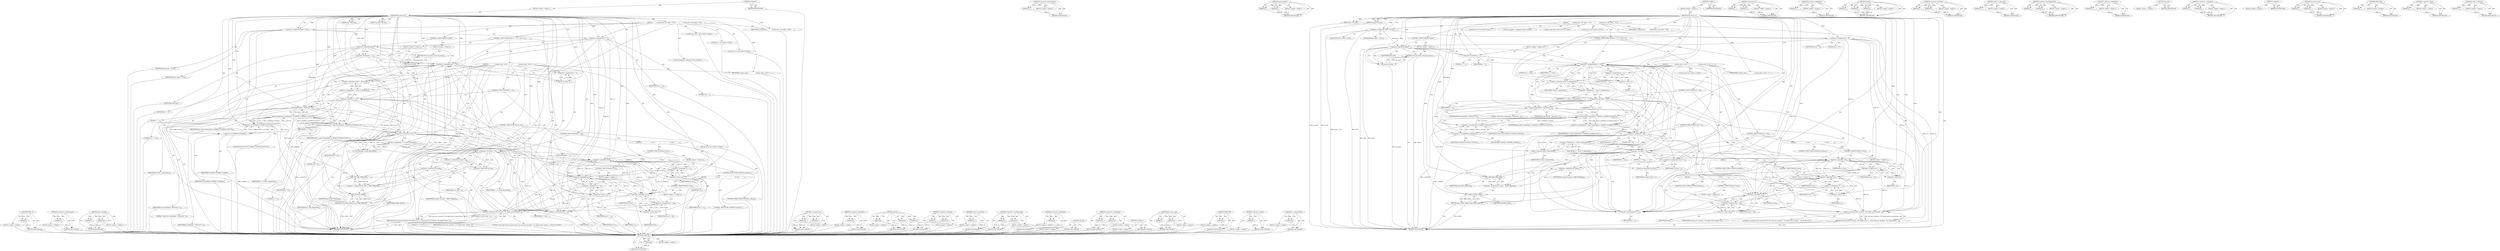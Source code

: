 digraph "vt_verify_kbmode" {
vulnerable_216 [label=<(METHOD,TAKE_FD)>];
vulnerable_217 [label=<(PARAM,p1)>];
vulnerable_218 [label=<(BLOCK,&lt;empty&gt;,&lt;empty&gt;)>];
vulnerable_219 [label=<(METHOD_RETURN,ANY)>];
vulnerable_171 [label=<(METHOD,&lt;operator&gt;.postIncrement)>];
vulnerable_172 [label=<(PARAM,p1)>];
vulnerable_173 [label=<(BLOCK,&lt;empty&gt;,&lt;empty&gt;)>];
vulnerable_174 [label=<(METHOD_RETURN,ANY)>];
vulnerable_194 [label=<(METHOD,open_terminal)>];
vulnerable_195 [label=<(PARAM,p1)>];
vulnerable_196 [label=<(PARAM,p2)>];
vulnerable_197 [label=<(BLOCK,&lt;empty&gt;,&lt;empty&gt;)>];
vulnerable_198 [label=<(METHOD_RETURN,ANY)>];
vulnerable_6 [label=<(METHOD,&lt;global&gt;)<SUB>1</SUB>>];
vulnerable_7 [label=<(BLOCK,&lt;empty&gt;,&lt;empty&gt;)<SUB>1</SUB>>];
vulnerable_8 [label=<(METHOD,find_source_vc)<SUB>1</SUB>>];
vulnerable_9 [label=<(PARAM,char **ret_path)<SUB>1</SUB>>];
vulnerable_10 [label=<(PARAM,unsigned *ret_idx)<SUB>1</SUB>>];
vulnerable_11 [label=<(BLOCK,{
        _cleanup_free_ char *path = NULL;
   ...,{
        _cleanup_free_ char *path = NULL;
   ...)<SUB>1</SUB>>];
vulnerable_12 [label=<(IDENTIFIER,_cleanup_free_,{
        _cleanup_free_ char *path = NULL;
   ...)<SUB>2</SUB>>];
vulnerable_13 [label="<(LOCAL,char* path: char*)<SUB>2</SUB>>"];
vulnerable_14 [label=<(&lt;operator&gt;.assignment,*path = NULL)<SUB>2</SUB>>];
vulnerable_15 [label=<(IDENTIFIER,path,*path = NULL)<SUB>2</SUB>>];
vulnerable_16 [label=<(IDENTIFIER,NULL,*path = NULL)<SUB>2</SUB>>];
vulnerable_17 [label="<(LOCAL,int r: int)<SUB>3</SUB>>"];
vulnerable_18 [label="<(LOCAL,int err: int)<SUB>3</SUB>>"];
vulnerable_19 [label=<(&lt;operator&gt;.assignment,err = 0)<SUB>3</SUB>>];
vulnerable_20 [label=<(IDENTIFIER,err,err = 0)<SUB>3</SUB>>];
vulnerable_21 [label=<(LITERAL,0,err = 0)<SUB>3</SUB>>];
vulnerable_22 [label="<(LOCAL,unsigned i: unsigned)<SUB>4</SUB>>"];
vulnerable_23 [label=<(CONTROL_STRUCTURE,IF,if (!path))<SUB>7</SUB>>];
vulnerable_24 [label=<(&lt;operator&gt;.logicalNot,!path)<SUB>7</SUB>>];
vulnerable_25 [label=<(IDENTIFIER,path,!path)<SUB>7</SUB>>];
vulnerable_26 [label=<(BLOCK,&lt;empty&gt;,&lt;empty&gt;)<SUB>8</SUB>>];
vulnerable_27 [label=<(RETURN,return log_oom();,return log_oom();)<SUB>8</SUB>>];
vulnerable_28 [label=<(log_oom,log_oom())<SUB>8</SUB>>];
vulnerable_29 [label=<(CONTROL_STRUCTURE,FOR,for (i = 1;i &lt;= 63;i++))<SUB>10</SUB>>];
vulnerable_30 [label=<(BLOCK,&lt;empty&gt;,&lt;empty&gt;)<SUB>10</SUB>>];
vulnerable_31 [label=<(&lt;operator&gt;.assignment,i = 1)<SUB>10</SUB>>];
vulnerable_32 [label=<(IDENTIFIER,i,i = 1)<SUB>10</SUB>>];
vulnerable_33 [label=<(LITERAL,1,i = 1)<SUB>10</SUB>>];
vulnerable_34 [label=<(&lt;operator&gt;.lessEqualsThan,i &lt;= 63)<SUB>10</SUB>>];
vulnerable_35 [label=<(IDENTIFIER,i,i &lt;= 63)<SUB>10</SUB>>];
vulnerable_36 [label=<(LITERAL,63,i &lt;= 63)<SUB>10</SUB>>];
vulnerable_37 [label=<(&lt;operator&gt;.postIncrement,i++)<SUB>10</SUB>>];
vulnerable_38 [label=<(IDENTIFIER,i,i++)<SUB>10</SUB>>];
vulnerable_39 [label=<(BLOCK,{
                _cleanup_close_ int fd = -1;
...,{
                _cleanup_close_ int fd = -1;
...)<SUB>10</SUB>>];
vulnerable_40 [label=<(IDENTIFIER,_cleanup_close_,{
                _cleanup_close_ int fd = -1;
...)<SUB>11</SUB>>];
vulnerable_41 [label="<(LOCAL,int fd: int)<SUB>11</SUB>>"];
vulnerable_42 [label=<(&lt;operator&gt;.assignment,fd = -1)<SUB>11</SUB>>];
vulnerable_43 [label=<(IDENTIFIER,fd,fd = -1)<SUB>11</SUB>>];
vulnerable_44 [label=<(&lt;operator&gt;.minus,-1)<SUB>11</SUB>>];
vulnerable_45 [label=<(LITERAL,1,-1)<SUB>11</SUB>>];
vulnerable_46 [label=<(&lt;operator&gt;.assignment,r = verify_vc_allocation(i))<SUB>13</SUB>>];
vulnerable_47 [label=<(IDENTIFIER,r,r = verify_vc_allocation(i))<SUB>13</SUB>>];
vulnerable_48 [label=<(verify_vc_allocation,verify_vc_allocation(i))<SUB>13</SUB>>];
vulnerable_49 [label=<(IDENTIFIER,i,verify_vc_allocation(i))<SUB>13</SUB>>];
vulnerable_50 [label=<(CONTROL_STRUCTURE,IF,if (r &lt; 0))<SUB>14</SUB>>];
vulnerable_51 [label=<(&lt;operator&gt;.lessThan,r &lt; 0)<SUB>14</SUB>>];
vulnerable_52 [label=<(IDENTIFIER,r,r &lt; 0)<SUB>14</SUB>>];
vulnerable_53 [label=<(LITERAL,0,r &lt; 0)<SUB>14</SUB>>];
vulnerable_54 [label=<(BLOCK,{
                        if (!err)
           ...,{
                        if (!err)
           ...)<SUB>14</SUB>>];
vulnerable_55 [label=<(CONTROL_STRUCTURE,IF,if (!err))<SUB>15</SUB>>];
vulnerable_56 [label=<(&lt;operator&gt;.logicalNot,!err)<SUB>15</SUB>>];
vulnerable_57 [label=<(IDENTIFIER,err,!err)<SUB>15</SUB>>];
vulnerable_58 [label=<(BLOCK,&lt;empty&gt;,&lt;empty&gt;)<SUB>16</SUB>>];
vulnerable_59 [label=<(&lt;operator&gt;.assignment,err = -r)<SUB>16</SUB>>];
vulnerable_60 [label=<(IDENTIFIER,err,err = -r)<SUB>16</SUB>>];
vulnerable_61 [label=<(&lt;operator&gt;.minus,-r)<SUB>16</SUB>>];
vulnerable_62 [label=<(IDENTIFIER,r,-r)<SUB>16</SUB>>];
vulnerable_63 [label=<(CONTROL_STRUCTURE,CONTINUE,continue;)<SUB>17</SUB>>];
vulnerable_64 [label=<(sprintf,sprintf(path, &quot;/dev/tty%u&quot;, i))<SUB>20</SUB>>];
vulnerable_65 [label=<(IDENTIFIER,path,sprintf(path, &quot;/dev/tty%u&quot;, i))<SUB>20</SUB>>];
vulnerable_66 [label=<(LITERAL,&quot;/dev/tty%u&quot;,sprintf(path, &quot;/dev/tty%u&quot;, i))<SUB>20</SUB>>];
vulnerable_67 [label=<(IDENTIFIER,i,sprintf(path, &quot;/dev/tty%u&quot;, i))<SUB>20</SUB>>];
vulnerable_68 [label=<(&lt;operator&gt;.assignment,fd = open_terminal(path, O_RDWR|O_CLOEXEC|O_NOC...)<SUB>21</SUB>>];
vulnerable_69 [label=<(IDENTIFIER,fd,fd = open_terminal(path, O_RDWR|O_CLOEXEC|O_NOC...)<SUB>21</SUB>>];
vulnerable_70 [label=<(open_terminal,open_terminal(path, O_RDWR|O_CLOEXEC|O_NOCTTY))<SUB>21</SUB>>];
vulnerable_71 [label=<(IDENTIFIER,path,open_terminal(path, O_RDWR|O_CLOEXEC|O_NOCTTY))<SUB>21</SUB>>];
vulnerable_72 [label=<(&lt;operator&gt;.or,O_RDWR|O_CLOEXEC|O_NOCTTY)<SUB>21</SUB>>];
vulnerable_73 [label=<(&lt;operator&gt;.or,O_RDWR|O_CLOEXEC)<SUB>21</SUB>>];
vulnerable_74 [label=<(IDENTIFIER,O_RDWR,O_RDWR|O_CLOEXEC)<SUB>21</SUB>>];
vulnerable_75 [label=<(IDENTIFIER,O_CLOEXEC,O_RDWR|O_CLOEXEC)<SUB>21</SUB>>];
vulnerable_76 [label=<(IDENTIFIER,O_NOCTTY,O_RDWR|O_CLOEXEC|O_NOCTTY)<SUB>21</SUB>>];
vulnerable_77 [label=<(CONTROL_STRUCTURE,IF,if (fd &lt; 0))<SUB>22</SUB>>];
vulnerable_78 [label=<(&lt;operator&gt;.lessThan,fd &lt; 0)<SUB>22</SUB>>];
vulnerable_79 [label=<(IDENTIFIER,fd,fd &lt; 0)<SUB>22</SUB>>];
vulnerable_80 [label=<(LITERAL,0,fd &lt; 0)<SUB>22</SUB>>];
vulnerable_81 [label=<(BLOCK,{
                        if (!err)
           ...,{
                        if (!err)
           ...)<SUB>22</SUB>>];
vulnerable_82 [label=<(CONTROL_STRUCTURE,IF,if (!err))<SUB>23</SUB>>];
vulnerable_83 [label=<(&lt;operator&gt;.logicalNot,!err)<SUB>23</SUB>>];
vulnerable_84 [label=<(IDENTIFIER,err,!err)<SUB>23</SUB>>];
vulnerable_85 [label=<(BLOCK,&lt;empty&gt;,&lt;empty&gt;)<SUB>24</SUB>>];
vulnerable_86 [label=<(&lt;operator&gt;.assignment,err = -fd)<SUB>24</SUB>>];
vulnerable_87 [label=<(IDENTIFIER,err,err = -fd)<SUB>24</SUB>>];
vulnerable_88 [label=<(&lt;operator&gt;.minus,-fd)<SUB>24</SUB>>];
vulnerable_89 [label=<(IDENTIFIER,fd,-fd)<SUB>24</SUB>>];
vulnerable_90 [label=<(CONTROL_STRUCTURE,CONTINUE,continue;)<SUB>25</SUB>>];
vulnerable_91 [label=<(&lt;operator&gt;.assignment,r = verify_vc_kbmode(fd))<SUB>27</SUB>>];
vulnerable_92 [label=<(IDENTIFIER,r,r = verify_vc_kbmode(fd))<SUB>27</SUB>>];
vulnerable_93 [label=<(verify_vc_kbmode,verify_vc_kbmode(fd))<SUB>27</SUB>>];
vulnerable_94 [label=<(IDENTIFIER,fd,verify_vc_kbmode(fd))<SUB>27</SUB>>];
vulnerable_95 [label=<(CONTROL_STRUCTURE,IF,if (r &lt; 0))<SUB>28</SUB>>];
vulnerable_96 [label=<(&lt;operator&gt;.lessThan,r &lt; 0)<SUB>28</SUB>>];
vulnerable_97 [label=<(IDENTIFIER,r,r &lt; 0)<SUB>28</SUB>>];
vulnerable_98 [label=<(LITERAL,0,r &lt; 0)<SUB>28</SUB>>];
vulnerable_99 [label=<(BLOCK,{
                         if (!err)
          ...,{
                         if (!err)
          ...)<SUB>28</SUB>>];
vulnerable_100 [label=<(CONTROL_STRUCTURE,IF,if (!err))<SUB>29</SUB>>];
vulnerable_101 [label=<(&lt;operator&gt;.logicalNot,!err)<SUB>29</SUB>>];
vulnerable_102 [label=<(IDENTIFIER,err,!err)<SUB>29</SUB>>];
vulnerable_103 [label=<(BLOCK,&lt;empty&gt;,&lt;empty&gt;)<SUB>30</SUB>>];
vulnerable_104 [label=<(&lt;operator&gt;.assignment,err = -r)<SUB>30</SUB>>];
vulnerable_105 [label=<(IDENTIFIER,err,err = -r)<SUB>30</SUB>>];
vulnerable_106 [label=<(&lt;operator&gt;.minus,-r)<SUB>30</SUB>>];
vulnerable_107 [label=<(IDENTIFIER,r,-r)<SUB>30</SUB>>];
vulnerable_108 [label=<(CONTROL_STRUCTURE,CONTINUE,continue;)<SUB>31</SUB>>];
vulnerable_109 [label=<(&lt;operator&gt;.assignment,*ret_idx = i)<SUB>35</SUB>>];
vulnerable_110 [label=<(&lt;operator&gt;.indirection,*ret_idx)<SUB>35</SUB>>];
vulnerable_111 [label=<(IDENTIFIER,ret_idx,*ret_idx = i)<SUB>35</SUB>>];
vulnerable_112 [label=<(IDENTIFIER,i,*ret_idx = i)<SUB>35</SUB>>];
vulnerable_113 [label=<(&lt;operator&gt;.assignment,*ret_path = TAKE_PTR(path))<SUB>36</SUB>>];
vulnerable_114 [label=<(&lt;operator&gt;.indirection,*ret_path)<SUB>36</SUB>>];
vulnerable_115 [label=<(IDENTIFIER,ret_path,*ret_path = TAKE_PTR(path))<SUB>36</SUB>>];
vulnerable_116 [label=<(TAKE_PTR,TAKE_PTR(path))<SUB>36</SUB>>];
vulnerable_117 [label=<(IDENTIFIER,path,TAKE_PTR(path))<SUB>36</SUB>>];
vulnerable_118 [label=<(RETURN,return TAKE_FD(fd);,return TAKE_FD(fd);)<SUB>37</SUB>>];
vulnerable_119 [label=<(TAKE_FD,TAKE_FD(fd))<SUB>37</SUB>>];
vulnerable_120 [label=<(IDENTIFIER,fd,TAKE_FD(fd))<SUB>37</SUB>>];
vulnerable_121 [label=<(RETURN,return log_error_errno(err, &quot;No usable source c...,return log_error_errno(err, &quot;No usable source c...)<SUB>40</SUB>>];
vulnerable_122 [label=<(log_error_errno,log_error_errno(err, &quot;No usable source console ...)<SUB>40</SUB>>];
vulnerable_123 [label=<(IDENTIFIER,err,log_error_errno(err, &quot;No usable source console ...)<SUB>40</SUB>>];
vulnerable_124 [label="<(LITERAL,&quot;No usable source console found: %m&quot;,log_error_errno(err, &quot;No usable source console ...)<SUB>40</SUB>>"];
vulnerable_125 [label=<(METHOD_RETURN,int)<SUB>1</SUB>>];
vulnerable_127 [label=<(METHOD_RETURN,ANY)<SUB>1</SUB>>];
vulnerable_199 [label=<(METHOD,&lt;operator&gt;.or)>];
vulnerable_200 [label=<(PARAM,p1)>];
vulnerable_201 [label=<(PARAM,p2)>];
vulnerable_202 [label=<(BLOCK,&lt;empty&gt;,&lt;empty&gt;)>];
vulnerable_203 [label=<(METHOD_RETURN,ANY)>];
vulnerable_159 [label=<(METHOD,&lt;operator&gt;.logicalNot)>];
vulnerable_160 [label=<(PARAM,p1)>];
vulnerable_161 [label=<(BLOCK,&lt;empty&gt;,&lt;empty&gt;)>];
vulnerable_162 [label=<(METHOD_RETURN,ANY)>];
vulnerable_188 [label=<(METHOD,sprintf)>];
vulnerable_189 [label=<(PARAM,p1)>];
vulnerable_190 [label=<(PARAM,p2)>];
vulnerable_191 [label=<(PARAM,p3)>];
vulnerable_192 [label=<(BLOCK,&lt;empty&gt;,&lt;empty&gt;)>];
vulnerable_193 [label=<(METHOD_RETURN,ANY)>];
vulnerable_183 [label=<(METHOD,&lt;operator&gt;.lessThan)>];
vulnerable_184 [label=<(PARAM,p1)>];
vulnerable_185 [label=<(PARAM,p2)>];
vulnerable_186 [label=<(BLOCK,&lt;empty&gt;,&lt;empty&gt;)>];
vulnerable_187 [label=<(METHOD_RETURN,ANY)>];
vulnerable_179 [label=<(METHOD,verify_vc_allocation)>];
vulnerable_180 [label=<(PARAM,p1)>];
vulnerable_181 [label=<(BLOCK,&lt;empty&gt;,&lt;empty&gt;)>];
vulnerable_182 [label=<(METHOD_RETURN,ANY)>];
vulnerable_166 [label=<(METHOD,&lt;operator&gt;.lessEqualsThan)>];
vulnerable_167 [label=<(PARAM,p1)>];
vulnerable_168 [label=<(PARAM,p2)>];
vulnerable_169 [label=<(BLOCK,&lt;empty&gt;,&lt;empty&gt;)>];
vulnerable_170 [label=<(METHOD_RETURN,ANY)>];
vulnerable_208 [label=<(METHOD,&lt;operator&gt;.indirection)>];
vulnerable_209 [label=<(PARAM,p1)>];
vulnerable_210 [label=<(BLOCK,&lt;empty&gt;,&lt;empty&gt;)>];
vulnerable_211 [label=<(METHOD_RETURN,ANY)>];
vulnerable_163 [label=<(METHOD,log_oom)>];
vulnerable_164 [label=<(BLOCK,&lt;empty&gt;,&lt;empty&gt;)>];
vulnerable_165 [label=<(METHOD_RETURN,ANY)>];
vulnerable_154 [label=<(METHOD,&lt;operator&gt;.assignment)>];
vulnerable_155 [label=<(PARAM,p1)>];
vulnerable_156 [label=<(PARAM,p2)>];
vulnerable_157 [label=<(BLOCK,&lt;empty&gt;,&lt;empty&gt;)>];
vulnerable_158 [label=<(METHOD_RETURN,ANY)>];
vulnerable_148 [label=<(METHOD,&lt;global&gt;)<SUB>1</SUB>>];
vulnerable_149 [label=<(BLOCK,&lt;empty&gt;,&lt;empty&gt;)>];
vulnerable_150 [label=<(METHOD_RETURN,ANY)>];
vulnerable_220 [label=<(METHOD,log_error_errno)>];
vulnerable_221 [label=<(PARAM,p1)>];
vulnerable_222 [label=<(PARAM,p2)>];
vulnerable_223 [label=<(BLOCK,&lt;empty&gt;,&lt;empty&gt;)>];
vulnerable_224 [label=<(METHOD_RETURN,ANY)>];
vulnerable_212 [label=<(METHOD,TAKE_PTR)>];
vulnerable_213 [label=<(PARAM,p1)>];
vulnerable_214 [label=<(BLOCK,&lt;empty&gt;,&lt;empty&gt;)>];
vulnerable_215 [label=<(METHOD_RETURN,ANY)>];
vulnerable_175 [label=<(METHOD,&lt;operator&gt;.minus)>];
vulnerable_176 [label=<(PARAM,p1)>];
vulnerable_177 [label=<(BLOCK,&lt;empty&gt;,&lt;empty&gt;)>];
vulnerable_178 [label=<(METHOD_RETURN,ANY)>];
vulnerable_204 [label=<(METHOD,verify_vc_kbmode)>];
vulnerable_205 [label=<(PARAM,p1)>];
vulnerable_206 [label=<(BLOCK,&lt;empty&gt;,&lt;empty&gt;)>];
vulnerable_207 [label=<(METHOD_RETURN,ANY)>];
fixed_216 [label=<(METHOD,TAKE_FD)>];
fixed_217 [label=<(PARAM,p1)>];
fixed_218 [label=<(BLOCK,&lt;empty&gt;,&lt;empty&gt;)>];
fixed_219 [label=<(METHOD_RETURN,ANY)>];
fixed_171 [label=<(METHOD,&lt;operator&gt;.postIncrement)>];
fixed_172 [label=<(PARAM,p1)>];
fixed_173 [label=<(BLOCK,&lt;empty&gt;,&lt;empty&gt;)>];
fixed_174 [label=<(METHOD_RETURN,ANY)>];
fixed_194 [label=<(METHOD,open_terminal)>];
fixed_195 [label=<(PARAM,p1)>];
fixed_196 [label=<(PARAM,p2)>];
fixed_197 [label=<(BLOCK,&lt;empty&gt;,&lt;empty&gt;)>];
fixed_198 [label=<(METHOD_RETURN,ANY)>];
fixed_6 [label=<(METHOD,&lt;global&gt;)<SUB>1</SUB>>];
fixed_7 [label=<(BLOCK,&lt;empty&gt;,&lt;empty&gt;)<SUB>1</SUB>>];
fixed_8 [label=<(METHOD,find_source_vc)<SUB>1</SUB>>];
fixed_9 [label=<(PARAM,char **ret_path)<SUB>1</SUB>>];
fixed_10 [label=<(PARAM,unsigned *ret_idx)<SUB>1</SUB>>];
fixed_11 [label=<(BLOCK,{
        _cleanup_free_ char *path = NULL;
   ...,{
        _cleanup_free_ char *path = NULL;
   ...)<SUB>1</SUB>>];
fixed_12 [label=<(IDENTIFIER,_cleanup_free_,{
        _cleanup_free_ char *path = NULL;
   ...)<SUB>2</SUB>>];
fixed_13 [label="<(LOCAL,char* path: char*)<SUB>2</SUB>>"];
fixed_14 [label=<(&lt;operator&gt;.assignment,*path = NULL)<SUB>2</SUB>>];
fixed_15 [label=<(IDENTIFIER,path,*path = NULL)<SUB>2</SUB>>];
fixed_16 [label=<(IDENTIFIER,NULL,*path = NULL)<SUB>2</SUB>>];
fixed_17 [label="<(LOCAL,int r: int)<SUB>3</SUB>>"];
fixed_18 [label="<(LOCAL,int err: int)<SUB>3</SUB>>"];
fixed_19 [label=<(&lt;operator&gt;.assignment,err = 0)<SUB>3</SUB>>];
fixed_20 [label=<(IDENTIFIER,err,err = 0)<SUB>3</SUB>>];
fixed_21 [label=<(LITERAL,0,err = 0)<SUB>3</SUB>>];
fixed_22 [label="<(LOCAL,unsigned i: unsigned)<SUB>4</SUB>>"];
fixed_23 [label=<(CONTROL_STRUCTURE,IF,if (!path))<SUB>7</SUB>>];
fixed_24 [label=<(&lt;operator&gt;.logicalNot,!path)<SUB>7</SUB>>];
fixed_25 [label=<(IDENTIFIER,path,!path)<SUB>7</SUB>>];
fixed_26 [label=<(BLOCK,&lt;empty&gt;,&lt;empty&gt;)<SUB>8</SUB>>];
fixed_27 [label=<(RETURN,return log_oom();,return log_oom();)<SUB>8</SUB>>];
fixed_28 [label=<(log_oom,log_oom())<SUB>8</SUB>>];
fixed_29 [label=<(CONTROL_STRUCTURE,FOR,for (i = 1;i &lt;= 63;i++))<SUB>10</SUB>>];
fixed_30 [label=<(BLOCK,&lt;empty&gt;,&lt;empty&gt;)<SUB>10</SUB>>];
fixed_31 [label=<(&lt;operator&gt;.assignment,i = 1)<SUB>10</SUB>>];
fixed_32 [label=<(IDENTIFIER,i,i = 1)<SUB>10</SUB>>];
fixed_33 [label=<(LITERAL,1,i = 1)<SUB>10</SUB>>];
fixed_34 [label=<(&lt;operator&gt;.lessEqualsThan,i &lt;= 63)<SUB>10</SUB>>];
fixed_35 [label=<(IDENTIFIER,i,i &lt;= 63)<SUB>10</SUB>>];
fixed_36 [label=<(LITERAL,63,i &lt;= 63)<SUB>10</SUB>>];
fixed_37 [label=<(&lt;operator&gt;.postIncrement,i++)<SUB>10</SUB>>];
fixed_38 [label=<(IDENTIFIER,i,i++)<SUB>10</SUB>>];
fixed_39 [label=<(BLOCK,{
                _cleanup_close_ int fd = -1;
...,{
                _cleanup_close_ int fd = -1;
...)<SUB>10</SUB>>];
fixed_40 [label=<(IDENTIFIER,_cleanup_close_,{
                _cleanup_close_ int fd = -1;
...)<SUB>11</SUB>>];
fixed_41 [label="<(LOCAL,int fd: int)<SUB>11</SUB>>"];
fixed_42 [label=<(&lt;operator&gt;.assignment,fd = -1)<SUB>11</SUB>>];
fixed_43 [label=<(IDENTIFIER,fd,fd = -1)<SUB>11</SUB>>];
fixed_44 [label=<(&lt;operator&gt;.minus,-1)<SUB>11</SUB>>];
fixed_45 [label=<(LITERAL,1,-1)<SUB>11</SUB>>];
fixed_46 [label=<(&lt;operator&gt;.assignment,r = verify_vc_allocation(i))<SUB>13</SUB>>];
fixed_47 [label=<(IDENTIFIER,r,r = verify_vc_allocation(i))<SUB>13</SUB>>];
fixed_48 [label=<(verify_vc_allocation,verify_vc_allocation(i))<SUB>13</SUB>>];
fixed_49 [label=<(IDENTIFIER,i,verify_vc_allocation(i))<SUB>13</SUB>>];
fixed_50 [label=<(CONTROL_STRUCTURE,IF,if (r &lt; 0))<SUB>14</SUB>>];
fixed_51 [label=<(&lt;operator&gt;.lessThan,r &lt; 0)<SUB>14</SUB>>];
fixed_52 [label=<(IDENTIFIER,r,r &lt; 0)<SUB>14</SUB>>];
fixed_53 [label=<(LITERAL,0,r &lt; 0)<SUB>14</SUB>>];
fixed_54 [label=<(BLOCK,{
                        if (!err)
           ...,{
                        if (!err)
           ...)<SUB>14</SUB>>];
fixed_55 [label=<(CONTROL_STRUCTURE,IF,if (!err))<SUB>15</SUB>>];
fixed_56 [label=<(&lt;operator&gt;.logicalNot,!err)<SUB>15</SUB>>];
fixed_57 [label=<(IDENTIFIER,err,!err)<SUB>15</SUB>>];
fixed_58 [label=<(BLOCK,&lt;empty&gt;,&lt;empty&gt;)<SUB>16</SUB>>];
fixed_59 [label=<(&lt;operator&gt;.assignment,err = -r)<SUB>16</SUB>>];
fixed_60 [label=<(IDENTIFIER,err,err = -r)<SUB>16</SUB>>];
fixed_61 [label=<(&lt;operator&gt;.minus,-r)<SUB>16</SUB>>];
fixed_62 [label=<(IDENTIFIER,r,-r)<SUB>16</SUB>>];
fixed_63 [label=<(CONTROL_STRUCTURE,CONTINUE,continue;)<SUB>17</SUB>>];
fixed_64 [label=<(sprintf,sprintf(path, &quot;/dev/tty%u&quot;, i))<SUB>20</SUB>>];
fixed_65 [label=<(IDENTIFIER,path,sprintf(path, &quot;/dev/tty%u&quot;, i))<SUB>20</SUB>>];
fixed_66 [label=<(LITERAL,&quot;/dev/tty%u&quot;,sprintf(path, &quot;/dev/tty%u&quot;, i))<SUB>20</SUB>>];
fixed_67 [label=<(IDENTIFIER,i,sprintf(path, &quot;/dev/tty%u&quot;, i))<SUB>20</SUB>>];
fixed_68 [label=<(&lt;operator&gt;.assignment,fd = open_terminal(path, O_RDWR|O_CLOEXEC|O_NOC...)<SUB>21</SUB>>];
fixed_69 [label=<(IDENTIFIER,fd,fd = open_terminal(path, O_RDWR|O_CLOEXEC|O_NOC...)<SUB>21</SUB>>];
fixed_70 [label=<(open_terminal,open_terminal(path, O_RDWR|O_CLOEXEC|O_NOCTTY))<SUB>21</SUB>>];
fixed_71 [label=<(IDENTIFIER,path,open_terminal(path, O_RDWR|O_CLOEXEC|O_NOCTTY))<SUB>21</SUB>>];
fixed_72 [label=<(&lt;operator&gt;.or,O_RDWR|O_CLOEXEC|O_NOCTTY)<SUB>21</SUB>>];
fixed_73 [label=<(&lt;operator&gt;.or,O_RDWR|O_CLOEXEC)<SUB>21</SUB>>];
fixed_74 [label=<(IDENTIFIER,O_RDWR,O_RDWR|O_CLOEXEC)<SUB>21</SUB>>];
fixed_75 [label=<(IDENTIFIER,O_CLOEXEC,O_RDWR|O_CLOEXEC)<SUB>21</SUB>>];
fixed_76 [label=<(IDENTIFIER,O_NOCTTY,O_RDWR|O_CLOEXEC|O_NOCTTY)<SUB>21</SUB>>];
fixed_77 [label=<(CONTROL_STRUCTURE,IF,if (fd &lt; 0))<SUB>22</SUB>>];
fixed_78 [label=<(&lt;operator&gt;.lessThan,fd &lt; 0)<SUB>22</SUB>>];
fixed_79 [label=<(IDENTIFIER,fd,fd &lt; 0)<SUB>22</SUB>>];
fixed_80 [label=<(LITERAL,0,fd &lt; 0)<SUB>22</SUB>>];
fixed_81 [label=<(BLOCK,{
                        if (!err)
           ...,{
                        if (!err)
           ...)<SUB>22</SUB>>];
fixed_82 [label=<(CONTROL_STRUCTURE,IF,if (!err))<SUB>23</SUB>>];
fixed_83 [label=<(&lt;operator&gt;.logicalNot,!err)<SUB>23</SUB>>];
fixed_84 [label=<(IDENTIFIER,err,!err)<SUB>23</SUB>>];
fixed_85 [label=<(BLOCK,&lt;empty&gt;,&lt;empty&gt;)<SUB>24</SUB>>];
fixed_86 [label=<(&lt;operator&gt;.assignment,err = -fd)<SUB>24</SUB>>];
fixed_87 [label=<(IDENTIFIER,err,err = -fd)<SUB>24</SUB>>];
fixed_88 [label=<(&lt;operator&gt;.minus,-fd)<SUB>24</SUB>>];
fixed_89 [label=<(IDENTIFIER,fd,-fd)<SUB>24</SUB>>];
fixed_90 [label=<(CONTROL_STRUCTURE,CONTINUE,continue;)<SUB>25</SUB>>];
fixed_91 [label=<(&lt;operator&gt;.assignment,r = vt_verify_kbmode(fd))<SUB>27</SUB>>];
fixed_92 [label=<(IDENTIFIER,r,r = vt_verify_kbmode(fd))<SUB>27</SUB>>];
fixed_93 [label=<(vt_verify_kbmode,vt_verify_kbmode(fd))<SUB>27</SUB>>];
fixed_94 [label=<(IDENTIFIER,fd,vt_verify_kbmode(fd))<SUB>27</SUB>>];
fixed_95 [label=<(CONTROL_STRUCTURE,IF,if (r &lt; 0))<SUB>28</SUB>>];
fixed_96 [label=<(&lt;operator&gt;.lessThan,r &lt; 0)<SUB>28</SUB>>];
fixed_97 [label=<(IDENTIFIER,r,r &lt; 0)<SUB>28</SUB>>];
fixed_98 [label=<(LITERAL,0,r &lt; 0)<SUB>28</SUB>>];
fixed_99 [label=<(BLOCK,{
                         if (!err)
          ...,{
                         if (!err)
          ...)<SUB>28</SUB>>];
fixed_100 [label=<(CONTROL_STRUCTURE,IF,if (!err))<SUB>29</SUB>>];
fixed_101 [label=<(&lt;operator&gt;.logicalNot,!err)<SUB>29</SUB>>];
fixed_102 [label=<(IDENTIFIER,err,!err)<SUB>29</SUB>>];
fixed_103 [label=<(BLOCK,&lt;empty&gt;,&lt;empty&gt;)<SUB>30</SUB>>];
fixed_104 [label=<(&lt;operator&gt;.assignment,err = -r)<SUB>30</SUB>>];
fixed_105 [label=<(IDENTIFIER,err,err = -r)<SUB>30</SUB>>];
fixed_106 [label=<(&lt;operator&gt;.minus,-r)<SUB>30</SUB>>];
fixed_107 [label=<(IDENTIFIER,r,-r)<SUB>30</SUB>>];
fixed_108 [label=<(CONTROL_STRUCTURE,CONTINUE,continue;)<SUB>31</SUB>>];
fixed_109 [label=<(&lt;operator&gt;.assignment,*ret_idx = i)<SUB>35</SUB>>];
fixed_110 [label=<(&lt;operator&gt;.indirection,*ret_idx)<SUB>35</SUB>>];
fixed_111 [label=<(IDENTIFIER,ret_idx,*ret_idx = i)<SUB>35</SUB>>];
fixed_112 [label=<(IDENTIFIER,i,*ret_idx = i)<SUB>35</SUB>>];
fixed_113 [label=<(&lt;operator&gt;.assignment,*ret_path = TAKE_PTR(path))<SUB>36</SUB>>];
fixed_114 [label=<(&lt;operator&gt;.indirection,*ret_path)<SUB>36</SUB>>];
fixed_115 [label=<(IDENTIFIER,ret_path,*ret_path = TAKE_PTR(path))<SUB>36</SUB>>];
fixed_116 [label=<(TAKE_PTR,TAKE_PTR(path))<SUB>36</SUB>>];
fixed_117 [label=<(IDENTIFIER,path,TAKE_PTR(path))<SUB>36</SUB>>];
fixed_118 [label=<(RETURN,return TAKE_FD(fd);,return TAKE_FD(fd);)<SUB>37</SUB>>];
fixed_119 [label=<(TAKE_FD,TAKE_FD(fd))<SUB>37</SUB>>];
fixed_120 [label=<(IDENTIFIER,fd,TAKE_FD(fd))<SUB>37</SUB>>];
fixed_121 [label=<(RETURN,return log_error_errno(err, &quot;No usable source c...,return log_error_errno(err, &quot;No usable source c...)<SUB>40</SUB>>];
fixed_122 [label=<(log_error_errno,log_error_errno(err, &quot;No usable source console ...)<SUB>40</SUB>>];
fixed_123 [label=<(IDENTIFIER,err,log_error_errno(err, &quot;No usable source console ...)<SUB>40</SUB>>];
fixed_124 [label="<(LITERAL,&quot;No usable source console found: %m&quot;,log_error_errno(err, &quot;No usable source console ...)<SUB>40</SUB>>"];
fixed_125 [label=<(METHOD_RETURN,int)<SUB>1</SUB>>];
fixed_127 [label=<(METHOD_RETURN,ANY)<SUB>1</SUB>>];
fixed_199 [label=<(METHOD,&lt;operator&gt;.or)>];
fixed_200 [label=<(PARAM,p1)>];
fixed_201 [label=<(PARAM,p2)>];
fixed_202 [label=<(BLOCK,&lt;empty&gt;,&lt;empty&gt;)>];
fixed_203 [label=<(METHOD_RETURN,ANY)>];
fixed_159 [label=<(METHOD,&lt;operator&gt;.logicalNot)>];
fixed_160 [label=<(PARAM,p1)>];
fixed_161 [label=<(BLOCK,&lt;empty&gt;,&lt;empty&gt;)>];
fixed_162 [label=<(METHOD_RETURN,ANY)>];
fixed_188 [label=<(METHOD,sprintf)>];
fixed_189 [label=<(PARAM,p1)>];
fixed_190 [label=<(PARAM,p2)>];
fixed_191 [label=<(PARAM,p3)>];
fixed_192 [label=<(BLOCK,&lt;empty&gt;,&lt;empty&gt;)>];
fixed_193 [label=<(METHOD_RETURN,ANY)>];
fixed_183 [label=<(METHOD,&lt;operator&gt;.lessThan)>];
fixed_184 [label=<(PARAM,p1)>];
fixed_185 [label=<(PARAM,p2)>];
fixed_186 [label=<(BLOCK,&lt;empty&gt;,&lt;empty&gt;)>];
fixed_187 [label=<(METHOD_RETURN,ANY)>];
fixed_179 [label=<(METHOD,verify_vc_allocation)>];
fixed_180 [label=<(PARAM,p1)>];
fixed_181 [label=<(BLOCK,&lt;empty&gt;,&lt;empty&gt;)>];
fixed_182 [label=<(METHOD_RETURN,ANY)>];
fixed_166 [label=<(METHOD,&lt;operator&gt;.lessEqualsThan)>];
fixed_167 [label=<(PARAM,p1)>];
fixed_168 [label=<(PARAM,p2)>];
fixed_169 [label=<(BLOCK,&lt;empty&gt;,&lt;empty&gt;)>];
fixed_170 [label=<(METHOD_RETURN,ANY)>];
fixed_208 [label=<(METHOD,&lt;operator&gt;.indirection)>];
fixed_209 [label=<(PARAM,p1)>];
fixed_210 [label=<(BLOCK,&lt;empty&gt;,&lt;empty&gt;)>];
fixed_211 [label=<(METHOD_RETURN,ANY)>];
fixed_163 [label=<(METHOD,log_oom)>];
fixed_164 [label=<(BLOCK,&lt;empty&gt;,&lt;empty&gt;)>];
fixed_165 [label=<(METHOD_RETURN,ANY)>];
fixed_154 [label=<(METHOD,&lt;operator&gt;.assignment)>];
fixed_155 [label=<(PARAM,p1)>];
fixed_156 [label=<(PARAM,p2)>];
fixed_157 [label=<(BLOCK,&lt;empty&gt;,&lt;empty&gt;)>];
fixed_158 [label=<(METHOD_RETURN,ANY)>];
fixed_148 [label=<(METHOD,&lt;global&gt;)<SUB>1</SUB>>];
fixed_149 [label=<(BLOCK,&lt;empty&gt;,&lt;empty&gt;)>];
fixed_150 [label=<(METHOD_RETURN,ANY)>];
fixed_220 [label=<(METHOD,log_error_errno)>];
fixed_221 [label=<(PARAM,p1)>];
fixed_222 [label=<(PARAM,p2)>];
fixed_223 [label=<(BLOCK,&lt;empty&gt;,&lt;empty&gt;)>];
fixed_224 [label=<(METHOD_RETURN,ANY)>];
fixed_212 [label=<(METHOD,TAKE_PTR)>];
fixed_213 [label=<(PARAM,p1)>];
fixed_214 [label=<(BLOCK,&lt;empty&gt;,&lt;empty&gt;)>];
fixed_215 [label=<(METHOD_RETURN,ANY)>];
fixed_175 [label=<(METHOD,&lt;operator&gt;.minus)>];
fixed_176 [label=<(PARAM,p1)>];
fixed_177 [label=<(BLOCK,&lt;empty&gt;,&lt;empty&gt;)>];
fixed_178 [label=<(METHOD_RETURN,ANY)>];
fixed_204 [label=<(METHOD,vt_verify_kbmode)>];
fixed_205 [label=<(PARAM,p1)>];
fixed_206 [label=<(BLOCK,&lt;empty&gt;,&lt;empty&gt;)>];
fixed_207 [label=<(METHOD_RETURN,ANY)>];
vulnerable_216 -> vulnerable_217  [key=0, label="AST: "];
vulnerable_216 -> vulnerable_217  [key=1, label="DDG: "];
vulnerable_216 -> vulnerable_218  [key=0, label="AST: "];
vulnerable_216 -> vulnerable_219  [key=0, label="AST: "];
vulnerable_216 -> vulnerable_219  [key=1, label="CFG: "];
vulnerable_217 -> vulnerable_219  [key=0, label="DDG: p1"];
vulnerable_171 -> vulnerable_172  [key=0, label="AST: "];
vulnerable_171 -> vulnerable_172  [key=1, label="DDG: "];
vulnerable_171 -> vulnerable_173  [key=0, label="AST: "];
vulnerable_171 -> vulnerable_174  [key=0, label="AST: "];
vulnerable_171 -> vulnerable_174  [key=1, label="CFG: "];
vulnerable_172 -> vulnerable_174  [key=0, label="DDG: p1"];
vulnerable_194 -> vulnerable_195  [key=0, label="AST: "];
vulnerable_194 -> vulnerable_195  [key=1, label="DDG: "];
vulnerable_194 -> vulnerable_197  [key=0, label="AST: "];
vulnerable_194 -> vulnerable_196  [key=0, label="AST: "];
vulnerable_194 -> vulnerable_196  [key=1, label="DDG: "];
vulnerable_194 -> vulnerable_198  [key=0, label="AST: "];
vulnerable_194 -> vulnerable_198  [key=1, label="CFG: "];
vulnerable_195 -> vulnerable_198  [key=0, label="DDG: p1"];
vulnerable_196 -> vulnerable_198  [key=0, label="DDG: p2"];
vulnerable_6 -> vulnerable_7  [key=0, label="AST: "];
vulnerable_6 -> vulnerable_127  [key=0, label="AST: "];
vulnerable_6 -> vulnerable_127  [key=1, label="CFG: "];
vulnerable_7 -> vulnerable_8  [key=0, label="AST: "];
vulnerable_8 -> vulnerable_9  [key=0, label="AST: "];
vulnerable_8 -> vulnerable_9  [key=1, label="DDG: "];
vulnerable_8 -> vulnerable_10  [key=0, label="AST: "];
vulnerable_8 -> vulnerable_10  [key=1, label="DDG: "];
vulnerable_8 -> vulnerable_11  [key=0, label="AST: "];
vulnerable_8 -> vulnerable_125  [key=0, label="AST: "];
vulnerable_8 -> vulnerable_14  [key=0, label="CFG: "];
vulnerable_8 -> vulnerable_14  [key=1, label="DDG: "];
vulnerable_8 -> vulnerable_12  [key=0, label="DDG: "];
vulnerable_8 -> vulnerable_19  [key=0, label="DDG: "];
vulnerable_8 -> vulnerable_24  [key=0, label="DDG: "];
vulnerable_8 -> vulnerable_31  [key=0, label="DDG: "];
vulnerable_8 -> vulnerable_34  [key=0, label="DDG: "];
vulnerable_8 -> vulnerable_37  [key=0, label="DDG: "];
vulnerable_8 -> vulnerable_40  [key=0, label="DDG: "];
vulnerable_8 -> vulnerable_109  [key=0, label="DDG: "];
vulnerable_8 -> vulnerable_122  [key=0, label="DDG: "];
vulnerable_8 -> vulnerable_28  [key=0, label="DDG: "];
vulnerable_8 -> vulnerable_64  [key=0, label="DDG: "];
vulnerable_8 -> vulnerable_44  [key=0, label="DDG: "];
vulnerable_8 -> vulnerable_48  [key=0, label="DDG: "];
vulnerable_8 -> vulnerable_51  [key=0, label="DDG: "];
vulnerable_8 -> vulnerable_70  [key=0, label="DDG: "];
vulnerable_8 -> vulnerable_78  [key=0, label="DDG: "];
vulnerable_8 -> vulnerable_93  [key=0, label="DDG: "];
vulnerable_8 -> vulnerable_96  [key=0, label="DDG: "];
vulnerable_8 -> vulnerable_116  [key=0, label="DDG: "];
vulnerable_8 -> vulnerable_119  [key=0, label="DDG: "];
vulnerable_8 -> vulnerable_72  [key=0, label="DDG: "];
vulnerable_8 -> vulnerable_56  [key=0, label="DDG: "];
vulnerable_8 -> vulnerable_73  [key=0, label="DDG: "];
vulnerable_8 -> vulnerable_83  [key=0, label="DDG: "];
vulnerable_8 -> vulnerable_101  [key=0, label="DDG: "];
vulnerable_8 -> vulnerable_61  [key=0, label="DDG: "];
vulnerable_8 -> vulnerable_88  [key=0, label="DDG: "];
vulnerable_8 -> vulnerable_106  [key=0, label="DDG: "];
vulnerable_9 -> vulnerable_125  [key=0, label="DDG: ret_path"];
vulnerable_10 -> vulnerable_125  [key=0, label="DDG: ret_idx"];
vulnerable_11 -> vulnerable_12  [key=0, label="AST: "];
vulnerable_11 -> vulnerable_13  [key=0, label="AST: "];
vulnerable_11 -> vulnerable_14  [key=0, label="AST: "];
vulnerable_11 -> vulnerable_17  [key=0, label="AST: "];
vulnerable_11 -> vulnerable_18  [key=0, label="AST: "];
vulnerable_11 -> vulnerable_19  [key=0, label="AST: "];
vulnerable_11 -> vulnerable_22  [key=0, label="AST: "];
vulnerable_11 -> vulnerable_23  [key=0, label="AST: "];
vulnerable_11 -> vulnerable_29  [key=0, label="AST: "];
vulnerable_11 -> vulnerable_121  [key=0, label="AST: "];
vulnerable_14 -> vulnerable_15  [key=0, label="AST: "];
vulnerable_14 -> vulnerable_16  [key=0, label="AST: "];
vulnerable_14 -> vulnerable_19  [key=0, label="CFG: "];
vulnerable_14 -> vulnerable_125  [key=0, label="DDG: *path = NULL"];
vulnerable_14 -> vulnerable_125  [key=1, label="DDG: NULL"];
vulnerable_14 -> vulnerable_24  [key=0, label="DDG: path"];
vulnerable_19 -> vulnerable_20  [key=0, label="AST: "];
vulnerable_19 -> vulnerable_21  [key=0, label="AST: "];
vulnerable_19 -> vulnerable_24  [key=0, label="CFG: "];
vulnerable_19 -> vulnerable_125  [key=0, label="DDG: err"];
vulnerable_19 -> vulnerable_125  [key=1, label="DDG: err = 0"];
vulnerable_19 -> vulnerable_122  [key=0, label="DDG: err"];
vulnerable_19 -> vulnerable_56  [key=0, label="DDG: err"];
vulnerable_19 -> vulnerable_83  [key=0, label="DDG: err"];
vulnerable_19 -> vulnerable_101  [key=0, label="DDG: err"];
vulnerable_23 -> vulnerable_24  [key=0, label="AST: "];
vulnerable_23 -> vulnerable_26  [key=0, label="AST: "];
vulnerable_24 -> vulnerable_25  [key=0, label="AST: "];
vulnerable_24 -> vulnerable_28  [key=0, label="CFG: "];
vulnerable_24 -> vulnerable_28  [key=1, label="CDG: "];
vulnerable_24 -> vulnerable_31  [key=0, label="CFG: "];
vulnerable_24 -> vulnerable_31  [key=1, label="CDG: "];
vulnerable_24 -> vulnerable_125  [key=0, label="DDG: path"];
vulnerable_24 -> vulnerable_125  [key=1, label="DDG: !path"];
vulnerable_24 -> vulnerable_64  [key=0, label="DDG: path"];
vulnerable_24 -> vulnerable_34  [key=0, label="CDG: "];
vulnerable_24 -> vulnerable_27  [key=0, label="CDG: "];
vulnerable_26 -> vulnerable_27  [key=0, label="AST: "];
vulnerable_27 -> vulnerable_28  [key=0, label="AST: "];
vulnerable_27 -> vulnerable_125  [key=0, label="CFG: "];
vulnerable_27 -> vulnerable_125  [key=1, label="DDG: &lt;RET&gt;"];
vulnerable_28 -> vulnerable_27  [key=0, label="CFG: "];
vulnerable_28 -> vulnerable_27  [key=1, label="DDG: log_oom()"];
vulnerable_28 -> vulnerable_125  [key=0, label="DDG: log_oom()"];
vulnerable_29 -> vulnerable_30  [key=0, label="AST: "];
vulnerable_29 -> vulnerable_34  [key=0, label="AST: "];
vulnerable_29 -> vulnerable_37  [key=0, label="AST: "];
vulnerable_29 -> vulnerable_39  [key=0, label="AST: "];
vulnerable_30 -> vulnerable_31  [key=0, label="AST: "];
vulnerable_31 -> vulnerable_32  [key=0, label="AST: "];
vulnerable_31 -> vulnerable_33  [key=0, label="AST: "];
vulnerable_31 -> vulnerable_34  [key=0, label="CFG: "];
vulnerable_31 -> vulnerable_34  [key=1, label="DDG: i"];
vulnerable_34 -> vulnerable_35  [key=0, label="AST: "];
vulnerable_34 -> vulnerable_36  [key=0, label="AST: "];
vulnerable_34 -> vulnerable_44  [key=0, label="CFG: "];
vulnerable_34 -> vulnerable_44  [key=1, label="CDG: "];
vulnerable_34 -> vulnerable_122  [key=0, label="CFG: "];
vulnerable_34 -> vulnerable_122  [key=1, label="CDG: "];
vulnerable_34 -> vulnerable_48  [key=0, label="DDG: i"];
vulnerable_34 -> vulnerable_48  [key=1, label="CDG: "];
vulnerable_34 -> vulnerable_42  [key=0, label="CDG: "];
vulnerable_34 -> vulnerable_51  [key=0, label="CDG: "];
vulnerable_34 -> vulnerable_46  [key=0, label="CDG: "];
vulnerable_34 -> vulnerable_121  [key=0, label="CDG: "];
vulnerable_37 -> vulnerable_38  [key=0, label="AST: "];
vulnerable_37 -> vulnerable_34  [key=0, label="CFG: "];
vulnerable_37 -> vulnerable_34  [key=1, label="DDG: i"];
vulnerable_39 -> vulnerable_40  [key=0, label="AST: "];
vulnerable_39 -> vulnerable_41  [key=0, label="AST: "];
vulnerable_39 -> vulnerable_42  [key=0, label="AST: "];
vulnerable_39 -> vulnerable_46  [key=0, label="AST: "];
vulnerable_39 -> vulnerable_50  [key=0, label="AST: "];
vulnerable_39 -> vulnerable_64  [key=0, label="AST: "];
vulnerable_39 -> vulnerable_68  [key=0, label="AST: "];
vulnerable_39 -> vulnerable_77  [key=0, label="AST: "];
vulnerable_39 -> vulnerable_91  [key=0, label="AST: "];
vulnerable_39 -> vulnerable_95  [key=0, label="AST: "];
vulnerable_39 -> vulnerable_109  [key=0, label="AST: "];
vulnerable_39 -> vulnerable_113  [key=0, label="AST: "];
vulnerable_39 -> vulnerable_118  [key=0, label="AST: "];
vulnerable_42 -> vulnerable_43  [key=0, label="AST: "];
vulnerable_42 -> vulnerable_44  [key=0, label="AST: "];
vulnerable_42 -> vulnerable_48  [key=0, label="CFG: "];
vulnerable_44 -> vulnerable_45  [key=0, label="AST: "];
vulnerable_44 -> vulnerable_42  [key=0, label="CFG: "];
vulnerable_44 -> vulnerable_42  [key=1, label="DDG: 1"];
vulnerable_46 -> vulnerable_47  [key=0, label="AST: "];
vulnerable_46 -> vulnerable_48  [key=0, label="AST: "];
vulnerable_46 -> vulnerable_51  [key=0, label="CFG: "];
vulnerable_46 -> vulnerable_51  [key=1, label="DDG: r"];
vulnerable_48 -> vulnerable_49  [key=0, label="AST: "];
vulnerable_48 -> vulnerable_46  [key=0, label="CFG: "];
vulnerable_48 -> vulnerable_46  [key=1, label="DDG: i"];
vulnerable_48 -> vulnerable_37  [key=0, label="DDG: i"];
vulnerable_48 -> vulnerable_64  [key=0, label="DDG: i"];
vulnerable_50 -> vulnerable_51  [key=0, label="AST: "];
vulnerable_50 -> vulnerable_54  [key=0, label="AST: "];
vulnerable_51 -> vulnerable_52  [key=0, label="AST: "];
vulnerable_51 -> vulnerable_53  [key=0, label="AST: "];
vulnerable_51 -> vulnerable_56  [key=0, label="CFG: "];
vulnerable_51 -> vulnerable_56  [key=1, label="CDG: "];
vulnerable_51 -> vulnerable_64  [key=0, label="CFG: "];
vulnerable_51 -> vulnerable_64  [key=1, label="CDG: "];
vulnerable_51 -> vulnerable_61  [key=0, label="DDG: r"];
vulnerable_51 -> vulnerable_34  [key=0, label="CDG: "];
vulnerable_51 -> vulnerable_68  [key=0, label="CDG: "];
vulnerable_51 -> vulnerable_73  [key=0, label="CDG: "];
vulnerable_51 -> vulnerable_37  [key=0, label="CDG: "];
vulnerable_51 -> vulnerable_72  [key=0, label="CDG: "];
vulnerable_51 -> vulnerable_70  [key=0, label="CDG: "];
vulnerable_51 -> vulnerable_78  [key=0, label="CDG: "];
vulnerable_54 -> vulnerable_55  [key=0, label="AST: "];
vulnerable_54 -> vulnerable_63  [key=0, label="AST: "];
vulnerable_55 -> vulnerable_56  [key=0, label="AST: "];
vulnerable_55 -> vulnerable_58  [key=0, label="AST: "];
vulnerable_56 -> vulnerable_57  [key=0, label="AST: "];
vulnerable_56 -> vulnerable_61  [key=0, label="CFG: "];
vulnerable_56 -> vulnerable_61  [key=1, label="CDG: "];
vulnerable_56 -> vulnerable_37  [key=0, label="CFG: "];
vulnerable_56 -> vulnerable_122  [key=0, label="DDG: err"];
vulnerable_56 -> vulnerable_83  [key=0, label="DDG: err"];
vulnerable_56 -> vulnerable_101  [key=0, label="DDG: err"];
vulnerable_56 -> vulnerable_59  [key=0, label="CDG: "];
vulnerable_58 -> vulnerable_59  [key=0, label="AST: "];
vulnerable_59 -> vulnerable_60  [key=0, label="AST: "];
vulnerable_59 -> vulnerable_61  [key=0, label="AST: "];
vulnerable_59 -> vulnerable_37  [key=0, label="CFG: "];
vulnerable_59 -> vulnerable_122  [key=0, label="DDG: err"];
vulnerable_59 -> vulnerable_56  [key=0, label="DDG: err"];
vulnerable_59 -> vulnerable_83  [key=0, label="DDG: err"];
vulnerable_59 -> vulnerable_101  [key=0, label="DDG: err"];
vulnerable_61 -> vulnerable_62  [key=0, label="AST: "];
vulnerable_61 -> vulnerable_59  [key=0, label="CFG: "];
vulnerable_61 -> vulnerable_59  [key=1, label="DDG: r"];
vulnerable_64 -> vulnerable_65  [key=0, label="AST: "];
vulnerable_64 -> vulnerable_66  [key=0, label="AST: "];
vulnerable_64 -> vulnerable_67  [key=0, label="AST: "];
vulnerable_64 -> vulnerable_73  [key=0, label="CFG: "];
vulnerable_64 -> vulnerable_37  [key=0, label="DDG: i"];
vulnerable_64 -> vulnerable_109  [key=0, label="DDG: i"];
vulnerable_64 -> vulnerable_70  [key=0, label="DDG: path"];
vulnerable_68 -> vulnerable_69  [key=0, label="AST: "];
vulnerable_68 -> vulnerable_70  [key=0, label="AST: "];
vulnerable_68 -> vulnerable_78  [key=0, label="CFG: "];
vulnerable_68 -> vulnerable_78  [key=1, label="DDG: fd"];
vulnerable_70 -> vulnerable_71  [key=0, label="AST: "];
vulnerable_70 -> vulnerable_72  [key=0, label="AST: "];
vulnerable_70 -> vulnerable_68  [key=0, label="CFG: "];
vulnerable_70 -> vulnerable_68  [key=1, label="DDG: path"];
vulnerable_70 -> vulnerable_68  [key=2, label="DDG: O_RDWR|O_CLOEXEC|O_NOCTTY"];
vulnerable_70 -> vulnerable_64  [key=0, label="DDG: path"];
vulnerable_70 -> vulnerable_116  [key=0, label="DDG: path"];
vulnerable_72 -> vulnerable_73  [key=0, label="AST: "];
vulnerable_72 -> vulnerable_76  [key=0, label="AST: "];
vulnerable_72 -> vulnerable_70  [key=0, label="CFG: "];
vulnerable_72 -> vulnerable_70  [key=1, label="DDG: O_RDWR|O_CLOEXEC"];
vulnerable_72 -> vulnerable_70  [key=2, label="DDG: O_NOCTTY"];
vulnerable_72 -> vulnerable_125  [key=0, label="DDG: O_NOCTTY"];
vulnerable_73 -> vulnerable_74  [key=0, label="AST: "];
vulnerable_73 -> vulnerable_75  [key=0, label="AST: "];
vulnerable_73 -> vulnerable_72  [key=0, label="CFG: "];
vulnerable_73 -> vulnerable_72  [key=1, label="DDG: O_RDWR"];
vulnerable_73 -> vulnerable_72  [key=2, label="DDG: O_CLOEXEC"];
vulnerable_73 -> vulnerable_125  [key=0, label="DDG: O_RDWR"];
vulnerable_77 -> vulnerable_78  [key=0, label="AST: "];
vulnerable_77 -> vulnerable_81  [key=0, label="AST: "];
vulnerable_78 -> vulnerable_79  [key=0, label="AST: "];
vulnerable_78 -> vulnerable_80  [key=0, label="AST: "];
vulnerable_78 -> vulnerable_83  [key=0, label="CFG: "];
vulnerable_78 -> vulnerable_83  [key=1, label="CDG: "];
vulnerable_78 -> vulnerable_93  [key=0, label="CFG: "];
vulnerable_78 -> vulnerable_93  [key=1, label="DDG: fd"];
vulnerable_78 -> vulnerable_93  [key=2, label="CDG: "];
vulnerable_78 -> vulnerable_88  [key=0, label="DDG: fd"];
vulnerable_78 -> vulnerable_34  [key=0, label="CDG: "];
vulnerable_78 -> vulnerable_96  [key=0, label="CDG: "];
vulnerable_78 -> vulnerable_37  [key=0, label="CDG: "];
vulnerable_78 -> vulnerable_91  [key=0, label="CDG: "];
vulnerable_81 -> vulnerable_82  [key=0, label="AST: "];
vulnerable_81 -> vulnerable_90  [key=0, label="AST: "];
vulnerable_82 -> vulnerable_83  [key=0, label="AST: "];
vulnerable_82 -> vulnerable_85  [key=0, label="AST: "];
vulnerable_83 -> vulnerable_84  [key=0, label="AST: "];
vulnerable_83 -> vulnerable_88  [key=0, label="CFG: "];
vulnerable_83 -> vulnerable_88  [key=1, label="CDG: "];
vulnerable_83 -> vulnerable_37  [key=0, label="CFG: "];
vulnerable_83 -> vulnerable_122  [key=0, label="DDG: err"];
vulnerable_83 -> vulnerable_56  [key=0, label="DDG: err"];
vulnerable_83 -> vulnerable_101  [key=0, label="DDG: err"];
vulnerable_83 -> vulnerable_86  [key=0, label="CDG: "];
vulnerable_85 -> vulnerable_86  [key=0, label="AST: "];
vulnerable_86 -> vulnerable_87  [key=0, label="AST: "];
vulnerable_86 -> vulnerable_88  [key=0, label="AST: "];
vulnerable_86 -> vulnerable_37  [key=0, label="CFG: "];
vulnerable_86 -> vulnerable_122  [key=0, label="DDG: err"];
vulnerable_86 -> vulnerable_56  [key=0, label="DDG: err"];
vulnerable_86 -> vulnerable_83  [key=0, label="DDG: err"];
vulnerable_86 -> vulnerable_101  [key=0, label="DDG: err"];
vulnerable_88 -> vulnerable_89  [key=0, label="AST: "];
vulnerable_88 -> vulnerable_86  [key=0, label="CFG: "];
vulnerable_88 -> vulnerable_86  [key=1, label="DDG: fd"];
vulnerable_91 -> vulnerable_92  [key=0, label="AST: "];
vulnerable_91 -> vulnerable_93  [key=0, label="AST: "];
vulnerable_91 -> vulnerable_96  [key=0, label="CFG: "];
vulnerable_91 -> vulnerable_96  [key=1, label="DDG: r"];
vulnerable_93 -> vulnerable_94  [key=0, label="AST: "];
vulnerable_93 -> vulnerable_91  [key=0, label="CFG: "];
vulnerable_93 -> vulnerable_91  [key=1, label="DDG: fd"];
vulnerable_93 -> vulnerable_119  [key=0, label="DDG: fd"];
vulnerable_95 -> vulnerable_96  [key=0, label="AST: "];
vulnerable_95 -> vulnerable_99  [key=0, label="AST: "];
vulnerable_96 -> vulnerable_97  [key=0, label="AST: "];
vulnerable_96 -> vulnerable_98  [key=0, label="AST: "];
vulnerable_96 -> vulnerable_101  [key=0, label="CFG: "];
vulnerable_96 -> vulnerable_101  [key=1, label="CDG: "];
vulnerable_96 -> vulnerable_110  [key=0, label="CFG: "];
vulnerable_96 -> vulnerable_110  [key=1, label="CDG: "];
vulnerable_96 -> vulnerable_106  [key=0, label="DDG: r"];
vulnerable_96 -> vulnerable_34  [key=0, label="CDG: "];
vulnerable_96 -> vulnerable_113  [key=0, label="CDG: "];
vulnerable_96 -> vulnerable_116  [key=0, label="CDG: "];
vulnerable_96 -> vulnerable_37  [key=0, label="CDG: "];
vulnerable_96 -> vulnerable_114  [key=0, label="CDG: "];
vulnerable_96 -> vulnerable_119  [key=0, label="CDG: "];
vulnerable_96 -> vulnerable_118  [key=0, label="CDG: "];
vulnerable_96 -> vulnerable_109  [key=0, label="CDG: "];
vulnerable_99 -> vulnerable_100  [key=0, label="AST: "];
vulnerable_99 -> vulnerable_108  [key=0, label="AST: "];
vulnerable_100 -> vulnerable_101  [key=0, label="AST: "];
vulnerable_100 -> vulnerable_103  [key=0, label="AST: "];
vulnerable_101 -> vulnerable_102  [key=0, label="AST: "];
vulnerable_101 -> vulnerable_106  [key=0, label="CFG: "];
vulnerable_101 -> vulnerable_106  [key=1, label="CDG: "];
vulnerable_101 -> vulnerable_37  [key=0, label="CFG: "];
vulnerable_101 -> vulnerable_122  [key=0, label="DDG: err"];
vulnerable_101 -> vulnerable_56  [key=0, label="DDG: err"];
vulnerable_101 -> vulnerable_83  [key=0, label="DDG: err"];
vulnerable_101 -> vulnerable_104  [key=0, label="CDG: "];
vulnerable_103 -> vulnerable_104  [key=0, label="AST: "];
vulnerable_104 -> vulnerable_105  [key=0, label="AST: "];
vulnerable_104 -> vulnerable_106  [key=0, label="AST: "];
vulnerable_104 -> vulnerable_37  [key=0, label="CFG: "];
vulnerable_104 -> vulnerable_122  [key=0, label="DDG: err"];
vulnerable_104 -> vulnerable_56  [key=0, label="DDG: err"];
vulnerable_104 -> vulnerable_83  [key=0, label="DDG: err"];
vulnerable_104 -> vulnerable_101  [key=0, label="DDG: err"];
vulnerable_106 -> vulnerable_107  [key=0, label="AST: "];
vulnerable_106 -> vulnerable_104  [key=0, label="CFG: "];
vulnerable_106 -> vulnerable_104  [key=1, label="DDG: r"];
vulnerable_109 -> vulnerable_110  [key=0, label="AST: "];
vulnerable_109 -> vulnerable_112  [key=0, label="AST: "];
vulnerable_109 -> vulnerable_114  [key=0, label="CFG: "];
vulnerable_110 -> vulnerable_111  [key=0, label="AST: "];
vulnerable_110 -> vulnerable_109  [key=0, label="CFG: "];
vulnerable_113 -> vulnerable_114  [key=0, label="AST: "];
vulnerable_113 -> vulnerable_116  [key=0, label="AST: "];
vulnerable_113 -> vulnerable_119  [key=0, label="CFG: "];
vulnerable_114 -> vulnerable_115  [key=0, label="AST: "];
vulnerable_114 -> vulnerable_116  [key=0, label="CFG: "];
vulnerable_116 -> vulnerable_117  [key=0, label="AST: "];
vulnerable_116 -> vulnerable_113  [key=0, label="CFG: "];
vulnerable_116 -> vulnerable_113  [key=1, label="DDG: path"];
vulnerable_118 -> vulnerable_119  [key=0, label="AST: "];
vulnerable_118 -> vulnerable_125  [key=0, label="CFG: "];
vulnerable_118 -> vulnerable_125  [key=1, label="DDG: &lt;RET&gt;"];
vulnerable_119 -> vulnerable_120  [key=0, label="AST: "];
vulnerable_119 -> vulnerable_118  [key=0, label="CFG: "];
vulnerable_119 -> vulnerable_118  [key=1, label="DDG: TAKE_FD(fd)"];
vulnerable_121 -> vulnerable_122  [key=0, label="AST: "];
vulnerable_121 -> vulnerable_125  [key=0, label="CFG: "];
vulnerable_121 -> vulnerable_125  [key=1, label="DDG: &lt;RET&gt;"];
vulnerable_122 -> vulnerable_123  [key=0, label="AST: "];
vulnerable_122 -> vulnerable_124  [key=0, label="AST: "];
vulnerable_122 -> vulnerable_121  [key=0, label="CFG: "];
vulnerable_122 -> vulnerable_121  [key=1, label="DDG: log_error_errno(err, &quot;No usable source console found: %m&quot;)"];
vulnerable_199 -> vulnerable_200  [key=0, label="AST: "];
vulnerable_199 -> vulnerable_200  [key=1, label="DDG: "];
vulnerable_199 -> vulnerable_202  [key=0, label="AST: "];
vulnerable_199 -> vulnerable_201  [key=0, label="AST: "];
vulnerable_199 -> vulnerable_201  [key=1, label="DDG: "];
vulnerable_199 -> vulnerable_203  [key=0, label="AST: "];
vulnerable_199 -> vulnerable_203  [key=1, label="CFG: "];
vulnerable_200 -> vulnerable_203  [key=0, label="DDG: p1"];
vulnerable_201 -> vulnerable_203  [key=0, label="DDG: p2"];
vulnerable_159 -> vulnerable_160  [key=0, label="AST: "];
vulnerable_159 -> vulnerable_160  [key=1, label="DDG: "];
vulnerable_159 -> vulnerable_161  [key=0, label="AST: "];
vulnerable_159 -> vulnerable_162  [key=0, label="AST: "];
vulnerable_159 -> vulnerable_162  [key=1, label="CFG: "];
vulnerable_160 -> vulnerable_162  [key=0, label="DDG: p1"];
vulnerable_188 -> vulnerable_189  [key=0, label="AST: "];
vulnerable_188 -> vulnerable_189  [key=1, label="DDG: "];
vulnerable_188 -> vulnerable_192  [key=0, label="AST: "];
vulnerable_188 -> vulnerable_190  [key=0, label="AST: "];
vulnerable_188 -> vulnerable_190  [key=1, label="DDG: "];
vulnerable_188 -> vulnerable_193  [key=0, label="AST: "];
vulnerable_188 -> vulnerable_193  [key=1, label="CFG: "];
vulnerable_188 -> vulnerable_191  [key=0, label="AST: "];
vulnerable_188 -> vulnerable_191  [key=1, label="DDG: "];
vulnerable_189 -> vulnerable_193  [key=0, label="DDG: p1"];
vulnerable_190 -> vulnerable_193  [key=0, label="DDG: p2"];
vulnerable_191 -> vulnerable_193  [key=0, label="DDG: p3"];
vulnerable_183 -> vulnerable_184  [key=0, label="AST: "];
vulnerable_183 -> vulnerable_184  [key=1, label="DDG: "];
vulnerable_183 -> vulnerable_186  [key=0, label="AST: "];
vulnerable_183 -> vulnerable_185  [key=0, label="AST: "];
vulnerable_183 -> vulnerable_185  [key=1, label="DDG: "];
vulnerable_183 -> vulnerable_187  [key=0, label="AST: "];
vulnerable_183 -> vulnerable_187  [key=1, label="CFG: "];
vulnerable_184 -> vulnerable_187  [key=0, label="DDG: p1"];
vulnerable_185 -> vulnerable_187  [key=0, label="DDG: p2"];
vulnerable_179 -> vulnerable_180  [key=0, label="AST: "];
vulnerable_179 -> vulnerable_180  [key=1, label="DDG: "];
vulnerable_179 -> vulnerable_181  [key=0, label="AST: "];
vulnerable_179 -> vulnerable_182  [key=0, label="AST: "];
vulnerable_179 -> vulnerable_182  [key=1, label="CFG: "];
vulnerable_180 -> vulnerable_182  [key=0, label="DDG: p1"];
vulnerable_166 -> vulnerable_167  [key=0, label="AST: "];
vulnerable_166 -> vulnerable_167  [key=1, label="DDG: "];
vulnerable_166 -> vulnerable_169  [key=0, label="AST: "];
vulnerable_166 -> vulnerable_168  [key=0, label="AST: "];
vulnerable_166 -> vulnerable_168  [key=1, label="DDG: "];
vulnerable_166 -> vulnerable_170  [key=0, label="AST: "];
vulnerable_166 -> vulnerable_170  [key=1, label="CFG: "];
vulnerable_167 -> vulnerable_170  [key=0, label="DDG: p1"];
vulnerable_168 -> vulnerable_170  [key=0, label="DDG: p2"];
vulnerable_208 -> vulnerable_209  [key=0, label="AST: "];
vulnerable_208 -> vulnerable_209  [key=1, label="DDG: "];
vulnerable_208 -> vulnerable_210  [key=0, label="AST: "];
vulnerable_208 -> vulnerable_211  [key=0, label="AST: "];
vulnerable_208 -> vulnerable_211  [key=1, label="CFG: "];
vulnerable_209 -> vulnerable_211  [key=0, label="DDG: p1"];
vulnerable_163 -> vulnerable_164  [key=0, label="AST: "];
vulnerable_163 -> vulnerable_165  [key=0, label="AST: "];
vulnerable_163 -> vulnerable_165  [key=1, label="CFG: "];
vulnerable_154 -> vulnerable_155  [key=0, label="AST: "];
vulnerable_154 -> vulnerable_155  [key=1, label="DDG: "];
vulnerable_154 -> vulnerable_157  [key=0, label="AST: "];
vulnerable_154 -> vulnerable_156  [key=0, label="AST: "];
vulnerable_154 -> vulnerable_156  [key=1, label="DDG: "];
vulnerable_154 -> vulnerable_158  [key=0, label="AST: "];
vulnerable_154 -> vulnerable_158  [key=1, label="CFG: "];
vulnerable_155 -> vulnerable_158  [key=0, label="DDG: p1"];
vulnerable_156 -> vulnerable_158  [key=0, label="DDG: p2"];
vulnerable_148 -> vulnerable_149  [key=0, label="AST: "];
vulnerable_148 -> vulnerable_150  [key=0, label="AST: "];
vulnerable_148 -> vulnerable_150  [key=1, label="CFG: "];
vulnerable_220 -> vulnerable_221  [key=0, label="AST: "];
vulnerable_220 -> vulnerable_221  [key=1, label="DDG: "];
vulnerable_220 -> vulnerable_223  [key=0, label="AST: "];
vulnerable_220 -> vulnerable_222  [key=0, label="AST: "];
vulnerable_220 -> vulnerable_222  [key=1, label="DDG: "];
vulnerable_220 -> vulnerable_224  [key=0, label="AST: "];
vulnerable_220 -> vulnerable_224  [key=1, label="CFG: "];
vulnerable_221 -> vulnerable_224  [key=0, label="DDG: p1"];
vulnerable_222 -> vulnerable_224  [key=0, label="DDG: p2"];
vulnerable_212 -> vulnerable_213  [key=0, label="AST: "];
vulnerable_212 -> vulnerable_213  [key=1, label="DDG: "];
vulnerable_212 -> vulnerable_214  [key=0, label="AST: "];
vulnerable_212 -> vulnerable_215  [key=0, label="AST: "];
vulnerable_212 -> vulnerable_215  [key=1, label="CFG: "];
vulnerable_213 -> vulnerable_215  [key=0, label="DDG: p1"];
vulnerable_175 -> vulnerable_176  [key=0, label="AST: "];
vulnerable_175 -> vulnerable_176  [key=1, label="DDG: "];
vulnerable_175 -> vulnerable_177  [key=0, label="AST: "];
vulnerable_175 -> vulnerable_178  [key=0, label="AST: "];
vulnerable_175 -> vulnerable_178  [key=1, label="CFG: "];
vulnerable_176 -> vulnerable_178  [key=0, label="DDG: p1"];
vulnerable_204 -> vulnerable_205  [key=0, label="AST: "];
vulnerable_204 -> vulnerable_205  [key=1, label="DDG: "];
vulnerable_204 -> vulnerable_206  [key=0, label="AST: "];
vulnerable_204 -> vulnerable_207  [key=0, label="AST: "];
vulnerable_204 -> vulnerable_207  [key=1, label="CFG: "];
vulnerable_205 -> vulnerable_207  [key=0, label="DDG: p1"];
fixed_216 -> fixed_217  [key=0, label="AST: "];
fixed_216 -> fixed_217  [key=1, label="DDG: "];
fixed_216 -> fixed_218  [key=0, label="AST: "];
fixed_216 -> fixed_219  [key=0, label="AST: "];
fixed_216 -> fixed_219  [key=1, label="CFG: "];
fixed_217 -> fixed_219  [key=0, label="DDG: p1"];
fixed_218 -> vulnerable_216  [key=0];
fixed_219 -> vulnerable_216  [key=0];
fixed_171 -> fixed_172  [key=0, label="AST: "];
fixed_171 -> fixed_172  [key=1, label="DDG: "];
fixed_171 -> fixed_173  [key=0, label="AST: "];
fixed_171 -> fixed_174  [key=0, label="AST: "];
fixed_171 -> fixed_174  [key=1, label="CFG: "];
fixed_172 -> fixed_174  [key=0, label="DDG: p1"];
fixed_173 -> vulnerable_216  [key=0];
fixed_174 -> vulnerable_216  [key=0];
fixed_194 -> fixed_195  [key=0, label="AST: "];
fixed_194 -> fixed_195  [key=1, label="DDG: "];
fixed_194 -> fixed_197  [key=0, label="AST: "];
fixed_194 -> fixed_196  [key=0, label="AST: "];
fixed_194 -> fixed_196  [key=1, label="DDG: "];
fixed_194 -> fixed_198  [key=0, label="AST: "];
fixed_194 -> fixed_198  [key=1, label="CFG: "];
fixed_195 -> fixed_198  [key=0, label="DDG: p1"];
fixed_196 -> fixed_198  [key=0, label="DDG: p2"];
fixed_197 -> vulnerable_216  [key=0];
fixed_198 -> vulnerable_216  [key=0];
fixed_6 -> fixed_7  [key=0, label="AST: "];
fixed_6 -> fixed_127  [key=0, label="AST: "];
fixed_6 -> fixed_127  [key=1, label="CFG: "];
fixed_7 -> fixed_8  [key=0, label="AST: "];
fixed_8 -> fixed_9  [key=0, label="AST: "];
fixed_8 -> fixed_9  [key=1, label="DDG: "];
fixed_8 -> fixed_10  [key=0, label="AST: "];
fixed_8 -> fixed_10  [key=1, label="DDG: "];
fixed_8 -> fixed_11  [key=0, label="AST: "];
fixed_8 -> fixed_125  [key=0, label="AST: "];
fixed_8 -> fixed_14  [key=0, label="CFG: "];
fixed_8 -> fixed_14  [key=1, label="DDG: "];
fixed_8 -> fixed_12  [key=0, label="DDG: "];
fixed_8 -> fixed_19  [key=0, label="DDG: "];
fixed_8 -> fixed_24  [key=0, label="DDG: "];
fixed_8 -> fixed_31  [key=0, label="DDG: "];
fixed_8 -> fixed_34  [key=0, label="DDG: "];
fixed_8 -> fixed_37  [key=0, label="DDG: "];
fixed_8 -> fixed_40  [key=0, label="DDG: "];
fixed_8 -> fixed_109  [key=0, label="DDG: "];
fixed_8 -> fixed_122  [key=0, label="DDG: "];
fixed_8 -> fixed_28  [key=0, label="DDG: "];
fixed_8 -> fixed_64  [key=0, label="DDG: "];
fixed_8 -> fixed_44  [key=0, label="DDG: "];
fixed_8 -> fixed_48  [key=0, label="DDG: "];
fixed_8 -> fixed_51  [key=0, label="DDG: "];
fixed_8 -> fixed_70  [key=0, label="DDG: "];
fixed_8 -> fixed_78  [key=0, label="DDG: "];
fixed_8 -> fixed_93  [key=0, label="DDG: "];
fixed_8 -> fixed_96  [key=0, label="DDG: "];
fixed_8 -> fixed_116  [key=0, label="DDG: "];
fixed_8 -> fixed_119  [key=0, label="DDG: "];
fixed_8 -> fixed_72  [key=0, label="DDG: "];
fixed_8 -> fixed_56  [key=0, label="DDG: "];
fixed_8 -> fixed_73  [key=0, label="DDG: "];
fixed_8 -> fixed_83  [key=0, label="DDG: "];
fixed_8 -> fixed_101  [key=0, label="DDG: "];
fixed_8 -> fixed_61  [key=0, label="DDG: "];
fixed_8 -> fixed_88  [key=0, label="DDG: "];
fixed_8 -> fixed_106  [key=0, label="DDG: "];
fixed_9 -> fixed_125  [key=0, label="DDG: ret_path"];
fixed_10 -> fixed_125  [key=0, label="DDG: ret_idx"];
fixed_11 -> fixed_12  [key=0, label="AST: "];
fixed_11 -> fixed_13  [key=0, label="AST: "];
fixed_11 -> fixed_14  [key=0, label="AST: "];
fixed_11 -> fixed_17  [key=0, label="AST: "];
fixed_11 -> fixed_18  [key=0, label="AST: "];
fixed_11 -> fixed_19  [key=0, label="AST: "];
fixed_11 -> fixed_22  [key=0, label="AST: "];
fixed_11 -> fixed_23  [key=0, label="AST: "];
fixed_11 -> fixed_29  [key=0, label="AST: "];
fixed_11 -> fixed_121  [key=0, label="AST: "];
fixed_12 -> vulnerable_216  [key=0];
fixed_13 -> vulnerable_216  [key=0];
fixed_14 -> fixed_15  [key=0, label="AST: "];
fixed_14 -> fixed_16  [key=0, label="AST: "];
fixed_14 -> fixed_19  [key=0, label="CFG: "];
fixed_14 -> fixed_125  [key=0, label="DDG: *path = NULL"];
fixed_14 -> fixed_125  [key=1, label="DDG: NULL"];
fixed_14 -> fixed_24  [key=0, label="DDG: path"];
fixed_15 -> vulnerable_216  [key=0];
fixed_16 -> vulnerable_216  [key=0];
fixed_17 -> vulnerable_216  [key=0];
fixed_18 -> vulnerable_216  [key=0];
fixed_19 -> fixed_20  [key=0, label="AST: "];
fixed_19 -> fixed_21  [key=0, label="AST: "];
fixed_19 -> fixed_24  [key=0, label="CFG: "];
fixed_19 -> fixed_125  [key=0, label="DDG: err"];
fixed_19 -> fixed_125  [key=1, label="DDG: err = 0"];
fixed_19 -> fixed_122  [key=0, label="DDG: err"];
fixed_19 -> fixed_56  [key=0, label="DDG: err"];
fixed_19 -> fixed_83  [key=0, label="DDG: err"];
fixed_19 -> fixed_101  [key=0, label="DDG: err"];
fixed_20 -> vulnerable_216  [key=0];
fixed_21 -> vulnerable_216  [key=0];
fixed_22 -> vulnerable_216  [key=0];
fixed_23 -> fixed_24  [key=0, label="AST: "];
fixed_23 -> fixed_26  [key=0, label="AST: "];
fixed_24 -> fixed_25  [key=0, label="AST: "];
fixed_24 -> fixed_28  [key=0, label="CFG: "];
fixed_24 -> fixed_28  [key=1, label="CDG: "];
fixed_24 -> fixed_31  [key=0, label="CFG: "];
fixed_24 -> fixed_31  [key=1, label="CDG: "];
fixed_24 -> fixed_125  [key=0, label="DDG: path"];
fixed_24 -> fixed_125  [key=1, label="DDG: !path"];
fixed_24 -> fixed_64  [key=0, label="DDG: path"];
fixed_24 -> fixed_34  [key=0, label="CDG: "];
fixed_24 -> fixed_27  [key=0, label="CDG: "];
fixed_25 -> vulnerable_216  [key=0];
fixed_26 -> fixed_27  [key=0, label="AST: "];
fixed_27 -> fixed_28  [key=0, label="AST: "];
fixed_27 -> fixed_125  [key=0, label="CFG: "];
fixed_27 -> fixed_125  [key=1, label="DDG: &lt;RET&gt;"];
fixed_28 -> fixed_27  [key=0, label="CFG: "];
fixed_28 -> fixed_27  [key=1, label="DDG: log_oom()"];
fixed_28 -> fixed_125  [key=0, label="DDG: log_oom()"];
fixed_29 -> fixed_30  [key=0, label="AST: "];
fixed_29 -> fixed_34  [key=0, label="AST: "];
fixed_29 -> fixed_37  [key=0, label="AST: "];
fixed_29 -> fixed_39  [key=0, label="AST: "];
fixed_30 -> fixed_31  [key=0, label="AST: "];
fixed_31 -> fixed_32  [key=0, label="AST: "];
fixed_31 -> fixed_33  [key=0, label="AST: "];
fixed_31 -> fixed_34  [key=0, label="CFG: "];
fixed_31 -> fixed_34  [key=1, label="DDG: i"];
fixed_32 -> vulnerable_216  [key=0];
fixed_33 -> vulnerable_216  [key=0];
fixed_34 -> fixed_35  [key=0, label="AST: "];
fixed_34 -> fixed_36  [key=0, label="AST: "];
fixed_34 -> fixed_44  [key=0, label="CFG: "];
fixed_34 -> fixed_44  [key=1, label="CDG: "];
fixed_34 -> fixed_122  [key=0, label="CFG: "];
fixed_34 -> fixed_122  [key=1, label="CDG: "];
fixed_34 -> fixed_48  [key=0, label="DDG: i"];
fixed_34 -> fixed_48  [key=1, label="CDG: "];
fixed_34 -> fixed_42  [key=0, label="CDG: "];
fixed_34 -> fixed_51  [key=0, label="CDG: "];
fixed_34 -> fixed_46  [key=0, label="CDG: "];
fixed_34 -> fixed_121  [key=0, label="CDG: "];
fixed_35 -> vulnerable_216  [key=0];
fixed_36 -> vulnerable_216  [key=0];
fixed_37 -> fixed_38  [key=0, label="AST: "];
fixed_37 -> fixed_34  [key=0, label="CFG: "];
fixed_37 -> fixed_34  [key=1, label="DDG: i"];
fixed_38 -> vulnerable_216  [key=0];
fixed_39 -> fixed_40  [key=0, label="AST: "];
fixed_39 -> fixed_41  [key=0, label="AST: "];
fixed_39 -> fixed_42  [key=0, label="AST: "];
fixed_39 -> fixed_46  [key=0, label="AST: "];
fixed_39 -> fixed_50  [key=0, label="AST: "];
fixed_39 -> fixed_64  [key=0, label="AST: "];
fixed_39 -> fixed_68  [key=0, label="AST: "];
fixed_39 -> fixed_77  [key=0, label="AST: "];
fixed_39 -> fixed_91  [key=0, label="AST: "];
fixed_39 -> fixed_95  [key=0, label="AST: "];
fixed_39 -> fixed_109  [key=0, label="AST: "];
fixed_39 -> fixed_113  [key=0, label="AST: "];
fixed_39 -> fixed_118  [key=0, label="AST: "];
fixed_40 -> vulnerable_216  [key=0];
fixed_41 -> vulnerable_216  [key=0];
fixed_42 -> fixed_43  [key=0, label="AST: "];
fixed_42 -> fixed_44  [key=0, label="AST: "];
fixed_42 -> fixed_48  [key=0, label="CFG: "];
fixed_43 -> vulnerable_216  [key=0];
fixed_44 -> fixed_45  [key=0, label="AST: "];
fixed_44 -> fixed_42  [key=0, label="CFG: "];
fixed_44 -> fixed_42  [key=1, label="DDG: 1"];
fixed_45 -> vulnerable_216  [key=0];
fixed_46 -> fixed_47  [key=0, label="AST: "];
fixed_46 -> fixed_48  [key=0, label="AST: "];
fixed_46 -> fixed_51  [key=0, label="CFG: "];
fixed_46 -> fixed_51  [key=1, label="DDG: r"];
fixed_47 -> vulnerable_216  [key=0];
fixed_48 -> fixed_49  [key=0, label="AST: "];
fixed_48 -> fixed_46  [key=0, label="CFG: "];
fixed_48 -> fixed_46  [key=1, label="DDG: i"];
fixed_48 -> fixed_37  [key=0, label="DDG: i"];
fixed_48 -> fixed_64  [key=0, label="DDG: i"];
fixed_49 -> vulnerable_216  [key=0];
fixed_50 -> fixed_51  [key=0, label="AST: "];
fixed_50 -> fixed_54  [key=0, label="AST: "];
fixed_51 -> fixed_52  [key=0, label="AST: "];
fixed_51 -> fixed_53  [key=0, label="AST: "];
fixed_51 -> fixed_56  [key=0, label="CFG: "];
fixed_51 -> fixed_56  [key=1, label="CDG: "];
fixed_51 -> fixed_64  [key=0, label="CFG: "];
fixed_51 -> fixed_64  [key=1, label="CDG: "];
fixed_51 -> fixed_61  [key=0, label="DDG: r"];
fixed_51 -> fixed_34  [key=0, label="CDG: "];
fixed_51 -> fixed_68  [key=0, label="CDG: "];
fixed_51 -> fixed_73  [key=0, label="CDG: "];
fixed_51 -> fixed_37  [key=0, label="CDG: "];
fixed_51 -> fixed_72  [key=0, label="CDG: "];
fixed_51 -> fixed_70  [key=0, label="CDG: "];
fixed_51 -> fixed_78  [key=0, label="CDG: "];
fixed_52 -> vulnerable_216  [key=0];
fixed_53 -> vulnerable_216  [key=0];
fixed_54 -> fixed_55  [key=0, label="AST: "];
fixed_54 -> fixed_63  [key=0, label="AST: "];
fixed_55 -> fixed_56  [key=0, label="AST: "];
fixed_55 -> fixed_58  [key=0, label="AST: "];
fixed_56 -> fixed_57  [key=0, label="AST: "];
fixed_56 -> fixed_61  [key=0, label="CFG: "];
fixed_56 -> fixed_61  [key=1, label="CDG: "];
fixed_56 -> fixed_37  [key=0, label="CFG: "];
fixed_56 -> fixed_122  [key=0, label="DDG: err"];
fixed_56 -> fixed_83  [key=0, label="DDG: err"];
fixed_56 -> fixed_101  [key=0, label="DDG: err"];
fixed_56 -> fixed_59  [key=0, label="CDG: "];
fixed_57 -> vulnerable_216  [key=0];
fixed_58 -> fixed_59  [key=0, label="AST: "];
fixed_59 -> fixed_60  [key=0, label="AST: "];
fixed_59 -> fixed_61  [key=0, label="AST: "];
fixed_59 -> fixed_37  [key=0, label="CFG: "];
fixed_59 -> fixed_122  [key=0, label="DDG: err"];
fixed_59 -> fixed_56  [key=0, label="DDG: err"];
fixed_59 -> fixed_83  [key=0, label="DDG: err"];
fixed_59 -> fixed_101  [key=0, label="DDG: err"];
fixed_60 -> vulnerable_216  [key=0];
fixed_61 -> fixed_62  [key=0, label="AST: "];
fixed_61 -> fixed_59  [key=0, label="CFG: "];
fixed_61 -> fixed_59  [key=1, label="DDG: r"];
fixed_62 -> vulnerable_216  [key=0];
fixed_63 -> vulnerable_216  [key=0];
fixed_64 -> fixed_65  [key=0, label="AST: "];
fixed_64 -> fixed_66  [key=0, label="AST: "];
fixed_64 -> fixed_67  [key=0, label="AST: "];
fixed_64 -> fixed_73  [key=0, label="CFG: "];
fixed_64 -> fixed_37  [key=0, label="DDG: i"];
fixed_64 -> fixed_109  [key=0, label="DDG: i"];
fixed_64 -> fixed_70  [key=0, label="DDG: path"];
fixed_65 -> vulnerable_216  [key=0];
fixed_66 -> vulnerable_216  [key=0];
fixed_67 -> vulnerable_216  [key=0];
fixed_68 -> fixed_69  [key=0, label="AST: "];
fixed_68 -> fixed_70  [key=0, label="AST: "];
fixed_68 -> fixed_78  [key=0, label="CFG: "];
fixed_68 -> fixed_78  [key=1, label="DDG: fd"];
fixed_69 -> vulnerable_216  [key=0];
fixed_70 -> fixed_71  [key=0, label="AST: "];
fixed_70 -> fixed_72  [key=0, label="AST: "];
fixed_70 -> fixed_68  [key=0, label="CFG: "];
fixed_70 -> fixed_68  [key=1, label="DDG: path"];
fixed_70 -> fixed_68  [key=2, label="DDG: O_RDWR|O_CLOEXEC|O_NOCTTY"];
fixed_70 -> fixed_64  [key=0, label="DDG: path"];
fixed_70 -> fixed_116  [key=0, label="DDG: path"];
fixed_71 -> vulnerable_216  [key=0];
fixed_72 -> fixed_73  [key=0, label="AST: "];
fixed_72 -> fixed_76  [key=0, label="AST: "];
fixed_72 -> fixed_70  [key=0, label="CFG: "];
fixed_72 -> fixed_70  [key=1, label="DDG: O_RDWR|O_CLOEXEC"];
fixed_72 -> fixed_70  [key=2, label="DDG: O_NOCTTY"];
fixed_72 -> fixed_125  [key=0, label="DDG: O_NOCTTY"];
fixed_73 -> fixed_74  [key=0, label="AST: "];
fixed_73 -> fixed_75  [key=0, label="AST: "];
fixed_73 -> fixed_72  [key=0, label="CFG: "];
fixed_73 -> fixed_72  [key=1, label="DDG: O_RDWR"];
fixed_73 -> fixed_72  [key=2, label="DDG: O_CLOEXEC"];
fixed_73 -> fixed_125  [key=0, label="DDG: O_RDWR"];
fixed_74 -> vulnerable_216  [key=0];
fixed_75 -> vulnerable_216  [key=0];
fixed_76 -> vulnerable_216  [key=0];
fixed_77 -> fixed_78  [key=0, label="AST: "];
fixed_77 -> fixed_81  [key=0, label="AST: "];
fixed_78 -> fixed_79  [key=0, label="AST: "];
fixed_78 -> fixed_80  [key=0, label="AST: "];
fixed_78 -> fixed_83  [key=0, label="CFG: "];
fixed_78 -> fixed_83  [key=1, label="CDG: "];
fixed_78 -> fixed_93  [key=0, label="CFG: "];
fixed_78 -> fixed_93  [key=1, label="DDG: fd"];
fixed_78 -> fixed_93  [key=2, label="CDG: "];
fixed_78 -> fixed_88  [key=0, label="DDG: fd"];
fixed_78 -> fixed_34  [key=0, label="CDG: "];
fixed_78 -> fixed_96  [key=0, label="CDG: "];
fixed_78 -> fixed_37  [key=0, label="CDG: "];
fixed_78 -> fixed_91  [key=0, label="CDG: "];
fixed_79 -> vulnerable_216  [key=0];
fixed_80 -> vulnerable_216  [key=0];
fixed_81 -> fixed_82  [key=0, label="AST: "];
fixed_81 -> fixed_90  [key=0, label="AST: "];
fixed_82 -> fixed_83  [key=0, label="AST: "];
fixed_82 -> fixed_85  [key=0, label="AST: "];
fixed_83 -> fixed_84  [key=0, label="AST: "];
fixed_83 -> fixed_88  [key=0, label="CFG: "];
fixed_83 -> fixed_88  [key=1, label="CDG: "];
fixed_83 -> fixed_37  [key=0, label="CFG: "];
fixed_83 -> fixed_122  [key=0, label="DDG: err"];
fixed_83 -> fixed_56  [key=0, label="DDG: err"];
fixed_83 -> fixed_101  [key=0, label="DDG: err"];
fixed_83 -> fixed_86  [key=0, label="CDG: "];
fixed_84 -> vulnerable_216  [key=0];
fixed_85 -> fixed_86  [key=0, label="AST: "];
fixed_86 -> fixed_87  [key=0, label="AST: "];
fixed_86 -> fixed_88  [key=0, label="AST: "];
fixed_86 -> fixed_37  [key=0, label="CFG: "];
fixed_86 -> fixed_122  [key=0, label="DDG: err"];
fixed_86 -> fixed_56  [key=0, label="DDG: err"];
fixed_86 -> fixed_83  [key=0, label="DDG: err"];
fixed_86 -> fixed_101  [key=0, label="DDG: err"];
fixed_87 -> vulnerable_216  [key=0];
fixed_88 -> fixed_89  [key=0, label="AST: "];
fixed_88 -> fixed_86  [key=0, label="CFG: "];
fixed_88 -> fixed_86  [key=1, label="DDG: fd"];
fixed_89 -> vulnerable_216  [key=0];
fixed_90 -> vulnerable_216  [key=0];
fixed_91 -> fixed_92  [key=0, label="AST: "];
fixed_91 -> fixed_93  [key=0, label="AST: "];
fixed_91 -> fixed_96  [key=0, label="CFG: "];
fixed_91 -> fixed_96  [key=1, label="DDG: r"];
fixed_92 -> vulnerable_216  [key=0];
fixed_93 -> fixed_94  [key=0, label="AST: "];
fixed_93 -> fixed_91  [key=0, label="CFG: "];
fixed_93 -> fixed_91  [key=1, label="DDG: fd"];
fixed_93 -> fixed_119  [key=0, label="DDG: fd"];
fixed_94 -> vulnerable_216  [key=0];
fixed_95 -> fixed_96  [key=0, label="AST: "];
fixed_95 -> fixed_99  [key=0, label="AST: "];
fixed_96 -> fixed_97  [key=0, label="AST: "];
fixed_96 -> fixed_98  [key=0, label="AST: "];
fixed_96 -> fixed_101  [key=0, label="CFG: "];
fixed_96 -> fixed_101  [key=1, label="CDG: "];
fixed_96 -> fixed_110  [key=0, label="CFG: "];
fixed_96 -> fixed_110  [key=1, label="CDG: "];
fixed_96 -> fixed_106  [key=0, label="DDG: r"];
fixed_96 -> fixed_34  [key=0, label="CDG: "];
fixed_96 -> fixed_113  [key=0, label="CDG: "];
fixed_96 -> fixed_116  [key=0, label="CDG: "];
fixed_96 -> fixed_37  [key=0, label="CDG: "];
fixed_96 -> fixed_114  [key=0, label="CDG: "];
fixed_96 -> fixed_119  [key=0, label="CDG: "];
fixed_96 -> fixed_118  [key=0, label="CDG: "];
fixed_96 -> fixed_109  [key=0, label="CDG: "];
fixed_97 -> vulnerable_216  [key=0];
fixed_98 -> vulnerable_216  [key=0];
fixed_99 -> fixed_100  [key=0, label="AST: "];
fixed_99 -> fixed_108  [key=0, label="AST: "];
fixed_100 -> fixed_101  [key=0, label="AST: "];
fixed_100 -> fixed_103  [key=0, label="AST: "];
fixed_101 -> fixed_102  [key=0, label="AST: "];
fixed_101 -> fixed_106  [key=0, label="CFG: "];
fixed_101 -> fixed_106  [key=1, label="CDG: "];
fixed_101 -> fixed_37  [key=0, label="CFG: "];
fixed_101 -> fixed_122  [key=0, label="DDG: err"];
fixed_101 -> fixed_56  [key=0, label="DDG: err"];
fixed_101 -> fixed_83  [key=0, label="DDG: err"];
fixed_101 -> fixed_104  [key=0, label="CDG: "];
fixed_102 -> vulnerable_216  [key=0];
fixed_103 -> fixed_104  [key=0, label="AST: "];
fixed_104 -> fixed_105  [key=0, label="AST: "];
fixed_104 -> fixed_106  [key=0, label="AST: "];
fixed_104 -> fixed_37  [key=0, label="CFG: "];
fixed_104 -> fixed_122  [key=0, label="DDG: err"];
fixed_104 -> fixed_56  [key=0, label="DDG: err"];
fixed_104 -> fixed_83  [key=0, label="DDG: err"];
fixed_104 -> fixed_101  [key=0, label="DDG: err"];
fixed_105 -> vulnerable_216  [key=0];
fixed_106 -> fixed_107  [key=0, label="AST: "];
fixed_106 -> fixed_104  [key=0, label="CFG: "];
fixed_106 -> fixed_104  [key=1, label="DDG: r"];
fixed_107 -> vulnerable_216  [key=0];
fixed_108 -> vulnerable_216  [key=0];
fixed_109 -> fixed_110  [key=0, label="AST: "];
fixed_109 -> fixed_112  [key=0, label="AST: "];
fixed_109 -> fixed_114  [key=0, label="CFG: "];
fixed_110 -> fixed_111  [key=0, label="AST: "];
fixed_110 -> fixed_109  [key=0, label="CFG: "];
fixed_111 -> vulnerable_216  [key=0];
fixed_112 -> vulnerable_216  [key=0];
fixed_113 -> fixed_114  [key=0, label="AST: "];
fixed_113 -> fixed_116  [key=0, label="AST: "];
fixed_113 -> fixed_119  [key=0, label="CFG: "];
fixed_114 -> fixed_115  [key=0, label="AST: "];
fixed_114 -> fixed_116  [key=0, label="CFG: "];
fixed_115 -> vulnerable_216  [key=0];
fixed_116 -> fixed_117  [key=0, label="AST: "];
fixed_116 -> fixed_113  [key=0, label="CFG: "];
fixed_116 -> fixed_113  [key=1, label="DDG: path"];
fixed_117 -> vulnerable_216  [key=0];
fixed_118 -> fixed_119  [key=0, label="AST: "];
fixed_118 -> fixed_125  [key=0, label="CFG: "];
fixed_118 -> fixed_125  [key=1, label="DDG: &lt;RET&gt;"];
fixed_119 -> fixed_120  [key=0, label="AST: "];
fixed_119 -> fixed_118  [key=0, label="CFG: "];
fixed_119 -> fixed_118  [key=1, label="DDG: TAKE_FD(fd)"];
fixed_120 -> vulnerable_216  [key=0];
fixed_121 -> fixed_122  [key=0, label="AST: "];
fixed_121 -> fixed_125  [key=0, label="CFG: "];
fixed_121 -> fixed_125  [key=1, label="DDG: &lt;RET&gt;"];
fixed_122 -> fixed_123  [key=0, label="AST: "];
fixed_122 -> fixed_124  [key=0, label="AST: "];
fixed_122 -> fixed_121  [key=0, label="CFG: "];
fixed_122 -> fixed_121  [key=1, label="DDG: log_error_errno(err, &quot;No usable source console found: %m&quot;)"];
fixed_123 -> vulnerable_216  [key=0];
fixed_124 -> vulnerable_216  [key=0];
fixed_125 -> vulnerable_216  [key=0];
fixed_127 -> vulnerable_216  [key=0];
fixed_199 -> fixed_200  [key=0, label="AST: "];
fixed_199 -> fixed_200  [key=1, label="DDG: "];
fixed_199 -> fixed_202  [key=0, label="AST: "];
fixed_199 -> fixed_201  [key=0, label="AST: "];
fixed_199 -> fixed_201  [key=1, label="DDG: "];
fixed_199 -> fixed_203  [key=0, label="AST: "];
fixed_199 -> fixed_203  [key=1, label="CFG: "];
fixed_200 -> fixed_203  [key=0, label="DDG: p1"];
fixed_201 -> fixed_203  [key=0, label="DDG: p2"];
fixed_202 -> vulnerable_216  [key=0];
fixed_203 -> vulnerable_216  [key=0];
fixed_159 -> fixed_160  [key=0, label="AST: "];
fixed_159 -> fixed_160  [key=1, label="DDG: "];
fixed_159 -> fixed_161  [key=0, label="AST: "];
fixed_159 -> fixed_162  [key=0, label="AST: "];
fixed_159 -> fixed_162  [key=1, label="CFG: "];
fixed_160 -> fixed_162  [key=0, label="DDG: p1"];
fixed_161 -> vulnerable_216  [key=0];
fixed_162 -> vulnerable_216  [key=0];
fixed_188 -> fixed_189  [key=0, label="AST: "];
fixed_188 -> fixed_189  [key=1, label="DDG: "];
fixed_188 -> fixed_192  [key=0, label="AST: "];
fixed_188 -> fixed_190  [key=0, label="AST: "];
fixed_188 -> fixed_190  [key=1, label="DDG: "];
fixed_188 -> fixed_193  [key=0, label="AST: "];
fixed_188 -> fixed_193  [key=1, label="CFG: "];
fixed_188 -> fixed_191  [key=0, label="AST: "];
fixed_188 -> fixed_191  [key=1, label="DDG: "];
fixed_189 -> fixed_193  [key=0, label="DDG: p1"];
fixed_190 -> fixed_193  [key=0, label="DDG: p2"];
fixed_191 -> fixed_193  [key=0, label="DDG: p3"];
fixed_192 -> vulnerable_216  [key=0];
fixed_193 -> vulnerable_216  [key=0];
fixed_183 -> fixed_184  [key=0, label="AST: "];
fixed_183 -> fixed_184  [key=1, label="DDG: "];
fixed_183 -> fixed_186  [key=0, label="AST: "];
fixed_183 -> fixed_185  [key=0, label="AST: "];
fixed_183 -> fixed_185  [key=1, label="DDG: "];
fixed_183 -> fixed_187  [key=0, label="AST: "];
fixed_183 -> fixed_187  [key=1, label="CFG: "];
fixed_184 -> fixed_187  [key=0, label="DDG: p1"];
fixed_185 -> fixed_187  [key=0, label="DDG: p2"];
fixed_186 -> vulnerable_216  [key=0];
fixed_187 -> vulnerable_216  [key=0];
fixed_179 -> fixed_180  [key=0, label="AST: "];
fixed_179 -> fixed_180  [key=1, label="DDG: "];
fixed_179 -> fixed_181  [key=0, label="AST: "];
fixed_179 -> fixed_182  [key=0, label="AST: "];
fixed_179 -> fixed_182  [key=1, label="CFG: "];
fixed_180 -> fixed_182  [key=0, label="DDG: p1"];
fixed_181 -> vulnerable_216  [key=0];
fixed_182 -> vulnerable_216  [key=0];
fixed_166 -> fixed_167  [key=0, label="AST: "];
fixed_166 -> fixed_167  [key=1, label="DDG: "];
fixed_166 -> fixed_169  [key=0, label="AST: "];
fixed_166 -> fixed_168  [key=0, label="AST: "];
fixed_166 -> fixed_168  [key=1, label="DDG: "];
fixed_166 -> fixed_170  [key=0, label="AST: "];
fixed_166 -> fixed_170  [key=1, label="CFG: "];
fixed_167 -> fixed_170  [key=0, label="DDG: p1"];
fixed_168 -> fixed_170  [key=0, label="DDG: p2"];
fixed_169 -> vulnerable_216  [key=0];
fixed_170 -> vulnerable_216  [key=0];
fixed_208 -> fixed_209  [key=0, label="AST: "];
fixed_208 -> fixed_209  [key=1, label="DDG: "];
fixed_208 -> fixed_210  [key=0, label="AST: "];
fixed_208 -> fixed_211  [key=0, label="AST: "];
fixed_208 -> fixed_211  [key=1, label="CFG: "];
fixed_209 -> fixed_211  [key=0, label="DDG: p1"];
fixed_210 -> vulnerable_216  [key=0];
fixed_211 -> vulnerable_216  [key=0];
fixed_163 -> fixed_164  [key=0, label="AST: "];
fixed_163 -> fixed_165  [key=0, label="AST: "];
fixed_163 -> fixed_165  [key=1, label="CFG: "];
fixed_164 -> vulnerable_216  [key=0];
fixed_165 -> vulnerable_216  [key=0];
fixed_154 -> fixed_155  [key=0, label="AST: "];
fixed_154 -> fixed_155  [key=1, label="DDG: "];
fixed_154 -> fixed_157  [key=0, label="AST: "];
fixed_154 -> fixed_156  [key=0, label="AST: "];
fixed_154 -> fixed_156  [key=1, label="DDG: "];
fixed_154 -> fixed_158  [key=0, label="AST: "];
fixed_154 -> fixed_158  [key=1, label="CFG: "];
fixed_155 -> fixed_158  [key=0, label="DDG: p1"];
fixed_156 -> fixed_158  [key=0, label="DDG: p2"];
fixed_157 -> vulnerable_216  [key=0];
fixed_158 -> vulnerable_216  [key=0];
fixed_148 -> fixed_149  [key=0, label="AST: "];
fixed_148 -> fixed_150  [key=0, label="AST: "];
fixed_148 -> fixed_150  [key=1, label="CFG: "];
fixed_149 -> vulnerable_216  [key=0];
fixed_150 -> vulnerable_216  [key=0];
fixed_220 -> fixed_221  [key=0, label="AST: "];
fixed_220 -> fixed_221  [key=1, label="DDG: "];
fixed_220 -> fixed_223  [key=0, label="AST: "];
fixed_220 -> fixed_222  [key=0, label="AST: "];
fixed_220 -> fixed_222  [key=1, label="DDG: "];
fixed_220 -> fixed_224  [key=0, label="AST: "];
fixed_220 -> fixed_224  [key=1, label="CFG: "];
fixed_221 -> fixed_224  [key=0, label="DDG: p1"];
fixed_222 -> fixed_224  [key=0, label="DDG: p2"];
fixed_223 -> vulnerable_216  [key=0];
fixed_224 -> vulnerable_216  [key=0];
fixed_212 -> fixed_213  [key=0, label="AST: "];
fixed_212 -> fixed_213  [key=1, label="DDG: "];
fixed_212 -> fixed_214  [key=0, label="AST: "];
fixed_212 -> fixed_215  [key=0, label="AST: "];
fixed_212 -> fixed_215  [key=1, label="CFG: "];
fixed_213 -> fixed_215  [key=0, label="DDG: p1"];
fixed_214 -> vulnerable_216  [key=0];
fixed_215 -> vulnerable_216  [key=0];
fixed_175 -> fixed_176  [key=0, label="AST: "];
fixed_175 -> fixed_176  [key=1, label="DDG: "];
fixed_175 -> fixed_177  [key=0, label="AST: "];
fixed_175 -> fixed_178  [key=0, label="AST: "];
fixed_175 -> fixed_178  [key=1, label="CFG: "];
fixed_176 -> fixed_178  [key=0, label="DDG: p1"];
fixed_177 -> vulnerable_216  [key=0];
fixed_178 -> vulnerable_216  [key=0];
fixed_204 -> fixed_205  [key=0, label="AST: "];
fixed_204 -> fixed_205  [key=1, label="DDG: "];
fixed_204 -> fixed_206  [key=0, label="AST: "];
fixed_204 -> fixed_207  [key=0, label="AST: "];
fixed_204 -> fixed_207  [key=1, label="CFG: "];
fixed_205 -> fixed_207  [key=0, label="DDG: p1"];
fixed_206 -> vulnerable_216  [key=0];
fixed_207 -> vulnerable_216  [key=0];
}

